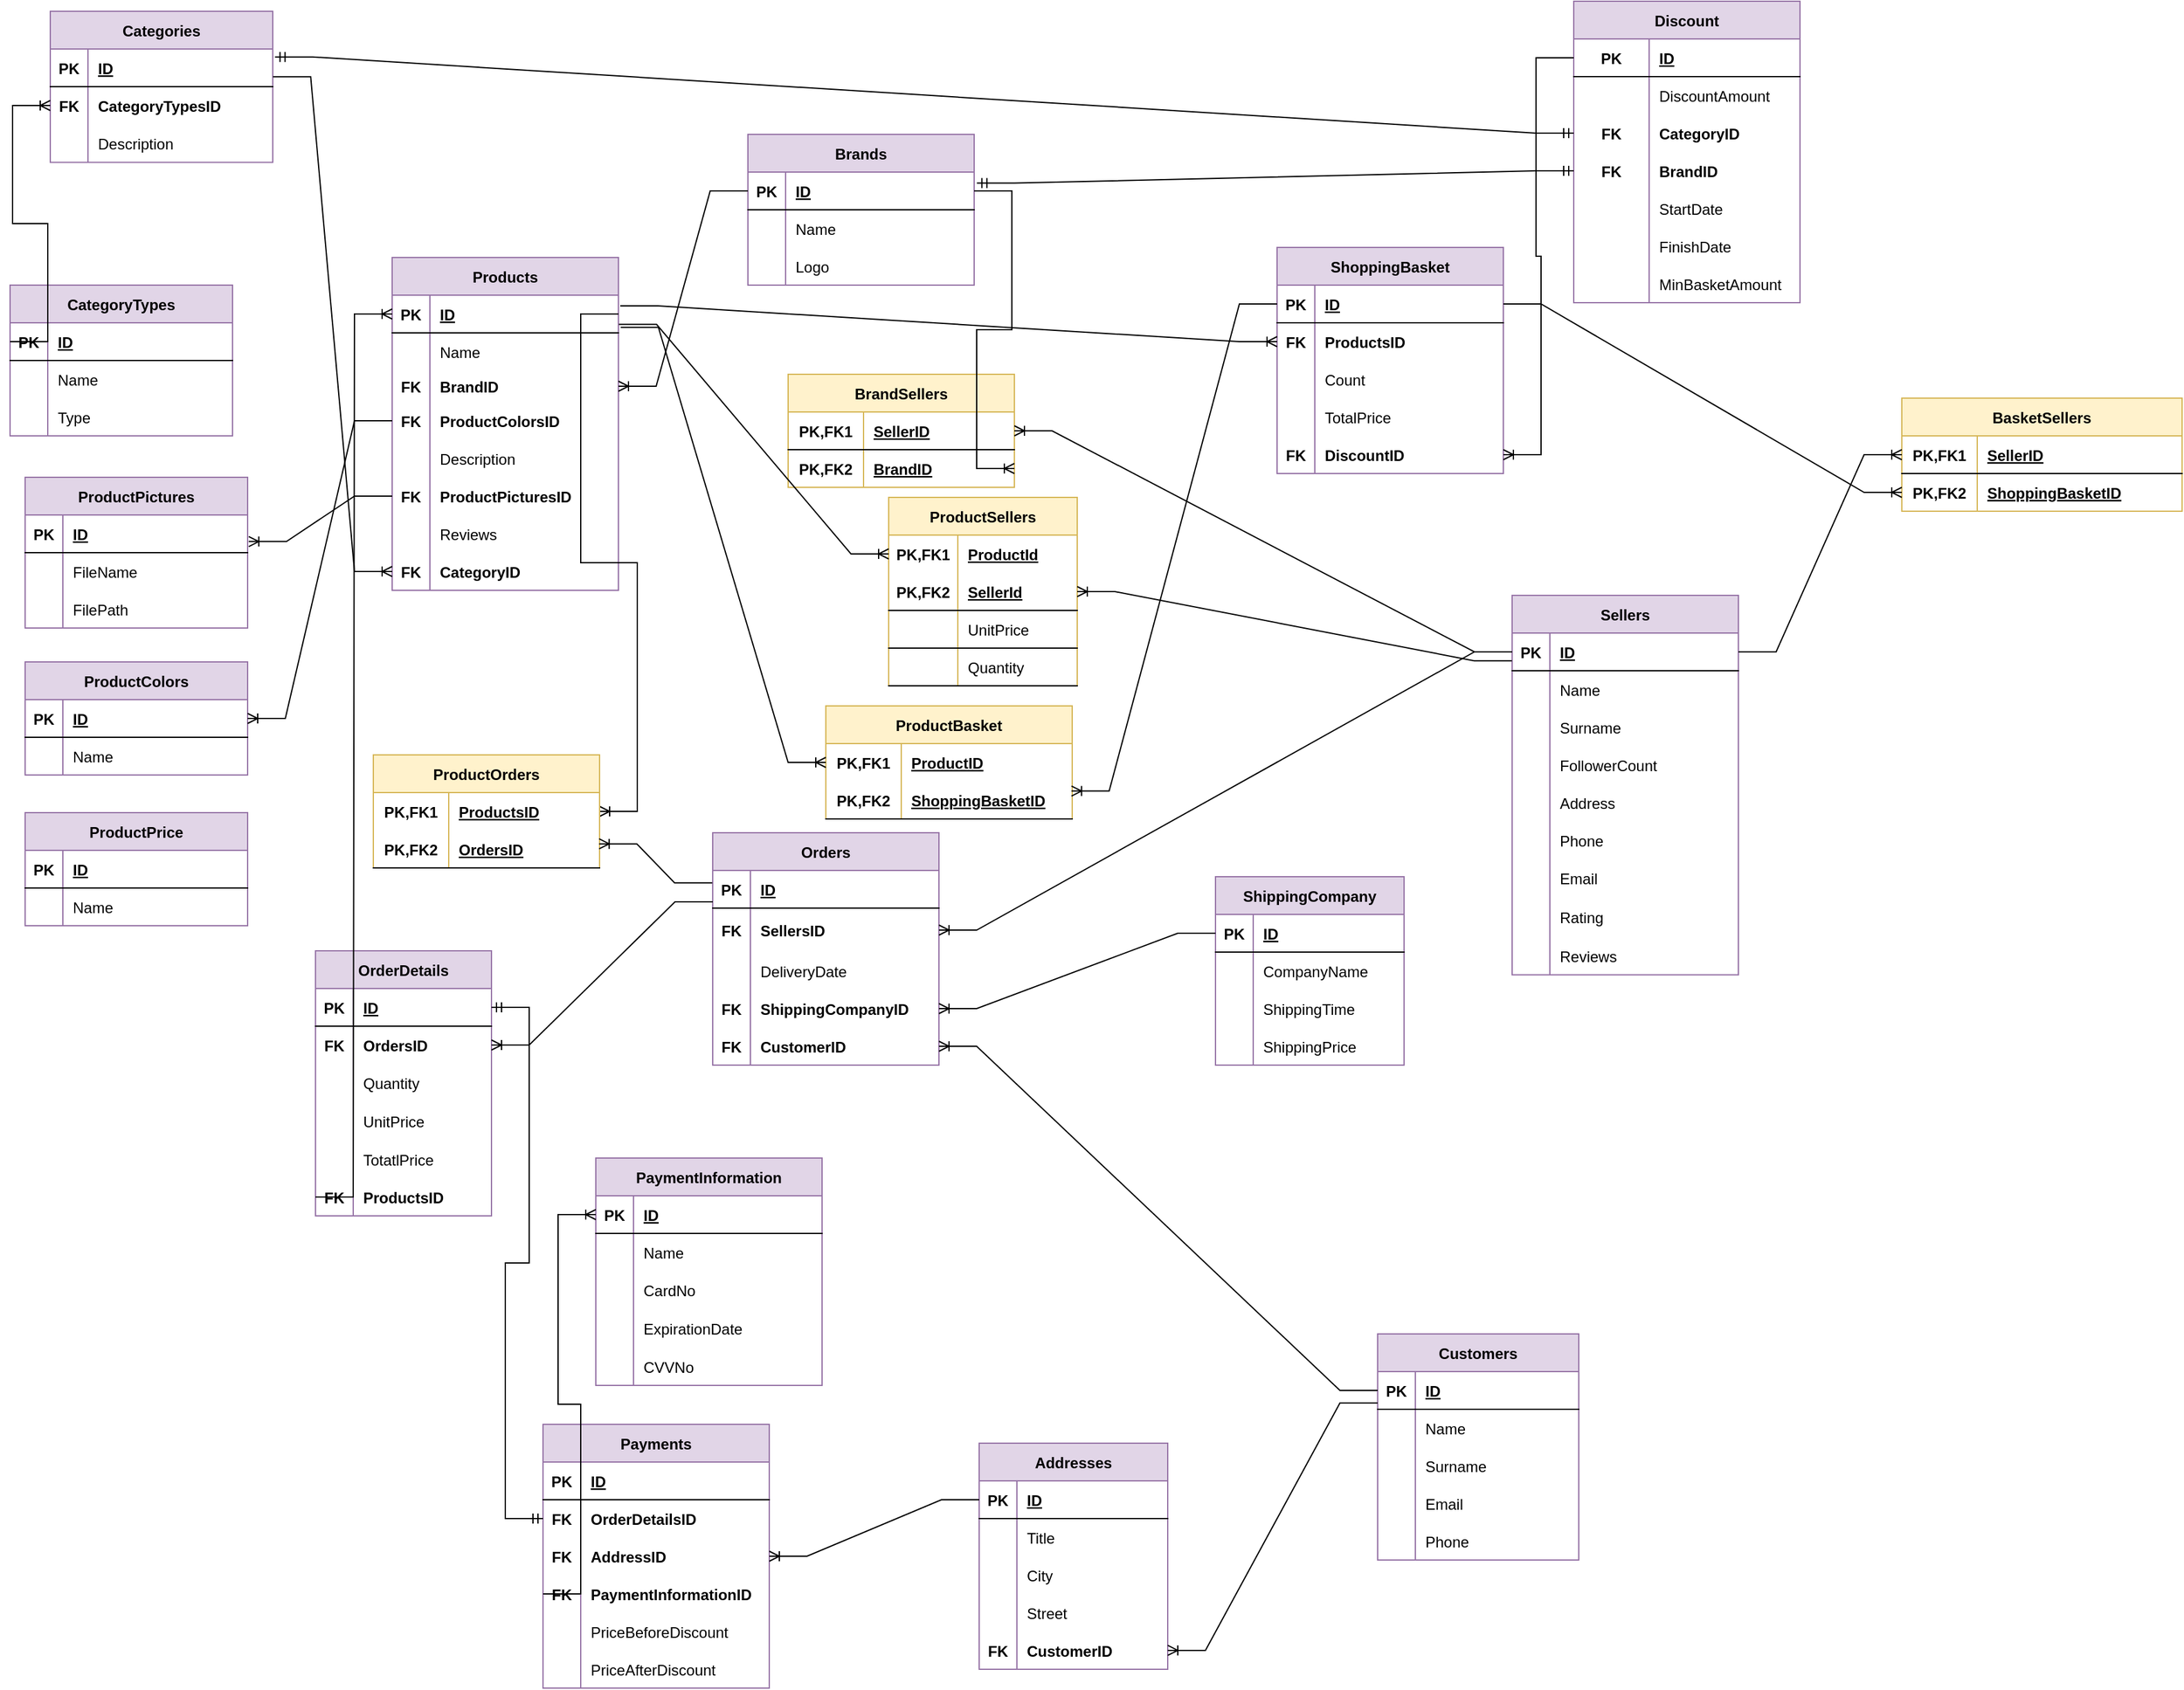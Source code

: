 <mxfile version="20.6.0" type="github">
  <diagram id="R2lEEEUBdFMjLlhIrx00" name="Page-1">
    <mxGraphModel dx="1237" dy="663" grid="0" gridSize="10" guides="1" tooltips="1" connect="1" arrows="1" fold="1" page="1" pageScale="1" pageWidth="2336" pageHeight="1654" math="0" shadow="0" extFonts="Permanent Marker^https://fonts.googleapis.com/css?family=Permanent+Marker">
      <root>
        <mxCell id="0" />
        <mxCell id="1" parent="0" />
        <mxCell id="csQQUcHGZI6YNuuq703k-1" value="Products" style="shape=table;startSize=30;container=1;collapsible=1;childLayout=tableLayout;fixedRows=1;rowLines=0;fontStyle=1;align=center;resizeLast=1;fillColor=#e1d5e7;strokeColor=#9673a6;" parent="1" vertex="1">
          <mxGeometry x="331" y="227" width="180" height="265" as="geometry" />
        </mxCell>
        <mxCell id="csQQUcHGZI6YNuuq703k-2" value="" style="shape=tableRow;horizontal=0;startSize=0;swimlaneHead=0;swimlaneBody=0;fillColor=none;collapsible=0;dropTarget=0;points=[[0,0.5],[1,0.5]];portConstraint=eastwest;top=0;left=0;right=0;bottom=1;" parent="csQQUcHGZI6YNuuq703k-1" vertex="1">
          <mxGeometry y="30" width="180" height="30" as="geometry" />
        </mxCell>
        <mxCell id="csQQUcHGZI6YNuuq703k-3" value="PK" style="shape=partialRectangle;connectable=0;fillColor=none;top=0;left=0;bottom=0;right=0;fontStyle=1;overflow=hidden;" parent="csQQUcHGZI6YNuuq703k-2" vertex="1">
          <mxGeometry width="30" height="30" as="geometry">
            <mxRectangle width="30" height="30" as="alternateBounds" />
          </mxGeometry>
        </mxCell>
        <mxCell id="csQQUcHGZI6YNuuq703k-4" value="ID" style="shape=partialRectangle;connectable=0;fillColor=none;top=0;left=0;bottom=0;right=0;align=left;spacingLeft=6;fontStyle=5;overflow=hidden;" parent="csQQUcHGZI6YNuuq703k-2" vertex="1">
          <mxGeometry x="30" width="150" height="30" as="geometry">
            <mxRectangle width="150" height="30" as="alternateBounds" />
          </mxGeometry>
        </mxCell>
        <mxCell id="csQQUcHGZI6YNuuq703k-5" value="" style="shape=tableRow;horizontal=0;startSize=0;swimlaneHead=0;swimlaneBody=0;fillColor=none;collapsible=0;dropTarget=0;points=[[0,0.5],[1,0.5]];portConstraint=eastwest;top=0;left=0;right=0;bottom=0;" parent="csQQUcHGZI6YNuuq703k-1" vertex="1">
          <mxGeometry y="60" width="180" height="30" as="geometry" />
        </mxCell>
        <mxCell id="csQQUcHGZI6YNuuq703k-6" value="" style="shape=partialRectangle;connectable=0;fillColor=none;top=0;left=0;bottom=0;right=0;editable=1;overflow=hidden;" parent="csQQUcHGZI6YNuuq703k-5" vertex="1">
          <mxGeometry width="30" height="30" as="geometry">
            <mxRectangle width="30" height="30" as="alternateBounds" />
          </mxGeometry>
        </mxCell>
        <mxCell id="csQQUcHGZI6YNuuq703k-7" value="Name" style="shape=partialRectangle;connectable=0;fillColor=none;top=0;left=0;bottom=0;right=0;align=left;spacingLeft=6;overflow=hidden;" parent="csQQUcHGZI6YNuuq703k-5" vertex="1">
          <mxGeometry x="30" width="150" height="30" as="geometry">
            <mxRectangle width="150" height="30" as="alternateBounds" />
          </mxGeometry>
        </mxCell>
        <mxCell id="csQQUcHGZI6YNuuq703k-8" value="" style="shape=tableRow;horizontal=0;startSize=0;swimlaneHead=0;swimlaneBody=0;fillColor=none;collapsible=0;dropTarget=0;points=[[0,0.5],[1,0.5]];portConstraint=eastwest;top=0;left=0;right=0;bottom=0;" parent="csQQUcHGZI6YNuuq703k-1" vertex="1">
          <mxGeometry y="90" width="180" height="25" as="geometry" />
        </mxCell>
        <mxCell id="csQQUcHGZI6YNuuq703k-9" value="FK" style="shape=partialRectangle;connectable=0;fillColor=none;top=0;left=0;bottom=0;right=0;editable=1;overflow=hidden;fontStyle=1" parent="csQQUcHGZI6YNuuq703k-8" vertex="1">
          <mxGeometry width="30" height="25" as="geometry">
            <mxRectangle width="30" height="25" as="alternateBounds" />
          </mxGeometry>
        </mxCell>
        <mxCell id="csQQUcHGZI6YNuuq703k-10" value="BrandID" style="shape=partialRectangle;connectable=0;fillColor=none;top=0;left=0;bottom=0;right=0;align=left;spacingLeft=6;overflow=hidden;fontStyle=1" parent="csQQUcHGZI6YNuuq703k-8" vertex="1">
          <mxGeometry x="30" width="150" height="25" as="geometry">
            <mxRectangle width="150" height="25" as="alternateBounds" />
          </mxGeometry>
        </mxCell>
        <mxCell id="csQQUcHGZI6YNuuq703k-11" value="" style="shape=tableRow;horizontal=0;startSize=0;swimlaneHead=0;swimlaneBody=0;fillColor=none;collapsible=0;dropTarget=0;points=[[0,0.5],[1,0.5]];portConstraint=eastwest;top=0;left=0;right=0;bottom=0;" parent="csQQUcHGZI6YNuuq703k-1" vertex="1">
          <mxGeometry y="115" width="180" height="30" as="geometry" />
        </mxCell>
        <mxCell id="csQQUcHGZI6YNuuq703k-12" value="FK" style="shape=partialRectangle;connectable=0;fillColor=none;top=0;left=0;bottom=0;right=0;editable=1;overflow=hidden;fontStyle=1" parent="csQQUcHGZI6YNuuq703k-11" vertex="1">
          <mxGeometry width="30" height="30" as="geometry">
            <mxRectangle width="30" height="30" as="alternateBounds" />
          </mxGeometry>
        </mxCell>
        <mxCell id="csQQUcHGZI6YNuuq703k-13" value="ProductColorsID" style="shape=partialRectangle;connectable=0;fillColor=none;top=0;left=0;bottom=0;right=0;align=left;spacingLeft=6;overflow=hidden;fontStyle=1" parent="csQQUcHGZI6YNuuq703k-11" vertex="1">
          <mxGeometry x="30" width="150" height="30" as="geometry">
            <mxRectangle width="150" height="30" as="alternateBounds" />
          </mxGeometry>
        </mxCell>
        <mxCell id="csQQUcHGZI6YNuuq703k-14" value="" style="shape=tableRow;horizontal=0;startSize=0;swimlaneHead=0;swimlaneBody=0;fillColor=none;collapsible=0;dropTarget=0;points=[[0,0.5],[1,0.5]];portConstraint=eastwest;top=0;left=0;right=0;bottom=0;" parent="csQQUcHGZI6YNuuq703k-1" vertex="1">
          <mxGeometry y="145" width="180" height="30" as="geometry" />
        </mxCell>
        <mxCell id="csQQUcHGZI6YNuuq703k-15" value="" style="shape=partialRectangle;connectable=0;fillColor=none;top=0;left=0;bottom=0;right=0;editable=1;overflow=hidden;fontStyle=1" parent="csQQUcHGZI6YNuuq703k-14" vertex="1">
          <mxGeometry width="30" height="30" as="geometry">
            <mxRectangle width="30" height="30" as="alternateBounds" />
          </mxGeometry>
        </mxCell>
        <mxCell id="csQQUcHGZI6YNuuq703k-16" value="Description" style="shape=partialRectangle;connectable=0;fillColor=none;top=0;left=0;bottom=0;right=0;align=left;spacingLeft=6;overflow=hidden;fontStyle=0" parent="csQQUcHGZI6YNuuq703k-14" vertex="1">
          <mxGeometry x="30" width="150" height="30" as="geometry">
            <mxRectangle width="150" height="30" as="alternateBounds" />
          </mxGeometry>
        </mxCell>
        <mxCell id="csQQUcHGZI6YNuuq703k-17" value="" style="shape=tableRow;horizontal=0;startSize=0;swimlaneHead=0;swimlaneBody=0;fillColor=none;collapsible=0;dropTarget=0;points=[[0,0.5],[1,0.5]];portConstraint=eastwest;top=0;left=0;right=0;bottom=0;" parent="csQQUcHGZI6YNuuq703k-1" vertex="1">
          <mxGeometry y="175" width="180" height="30" as="geometry" />
        </mxCell>
        <mxCell id="csQQUcHGZI6YNuuq703k-18" value="FK" style="shape=partialRectangle;connectable=0;fillColor=none;top=0;left=0;bottom=0;right=0;editable=1;overflow=hidden;fontStyle=1" parent="csQQUcHGZI6YNuuq703k-17" vertex="1">
          <mxGeometry width="30" height="30" as="geometry">
            <mxRectangle width="30" height="30" as="alternateBounds" />
          </mxGeometry>
        </mxCell>
        <mxCell id="csQQUcHGZI6YNuuq703k-19" value="ProductPicturesID" style="shape=partialRectangle;connectable=0;fillColor=none;top=0;left=0;bottom=0;right=0;align=left;spacingLeft=6;overflow=hidden;fontStyle=1" parent="csQQUcHGZI6YNuuq703k-17" vertex="1">
          <mxGeometry x="30" width="150" height="30" as="geometry">
            <mxRectangle width="150" height="30" as="alternateBounds" />
          </mxGeometry>
        </mxCell>
        <mxCell id="csQQUcHGZI6YNuuq703k-20" value="" style="shape=tableRow;horizontal=0;startSize=0;swimlaneHead=0;swimlaneBody=0;fillColor=none;collapsible=0;dropTarget=0;points=[[0,0.5],[1,0.5]];portConstraint=eastwest;top=0;left=0;right=0;bottom=0;" parent="csQQUcHGZI6YNuuq703k-1" vertex="1">
          <mxGeometry y="205" width="180" height="30" as="geometry" />
        </mxCell>
        <mxCell id="csQQUcHGZI6YNuuq703k-21" value="" style="shape=partialRectangle;connectable=0;fillColor=none;top=0;left=0;bottom=0;right=0;editable=1;overflow=hidden;fontStyle=1" parent="csQQUcHGZI6YNuuq703k-20" vertex="1">
          <mxGeometry width="30" height="30" as="geometry">
            <mxRectangle width="30" height="30" as="alternateBounds" />
          </mxGeometry>
        </mxCell>
        <mxCell id="csQQUcHGZI6YNuuq703k-22" value="Reviews" style="shape=partialRectangle;connectable=0;fillColor=none;top=0;left=0;bottom=0;right=0;align=left;spacingLeft=6;overflow=hidden;fontStyle=0" parent="csQQUcHGZI6YNuuq703k-20" vertex="1">
          <mxGeometry x="30" width="150" height="30" as="geometry">
            <mxRectangle width="150" height="30" as="alternateBounds" />
          </mxGeometry>
        </mxCell>
        <mxCell id="csQQUcHGZI6YNuuq703k-23" value="" style="shape=tableRow;horizontal=0;startSize=0;swimlaneHead=0;swimlaneBody=0;fillColor=none;collapsible=0;dropTarget=0;points=[[0,0.5],[1,0.5]];portConstraint=eastwest;top=0;left=0;right=0;bottom=0;" parent="csQQUcHGZI6YNuuq703k-1" vertex="1">
          <mxGeometry y="235" width="180" height="30" as="geometry" />
        </mxCell>
        <mxCell id="csQQUcHGZI6YNuuq703k-24" value="FK" style="shape=partialRectangle;connectable=0;fillColor=none;top=0;left=0;bottom=0;right=0;editable=1;overflow=hidden;fontStyle=1" parent="csQQUcHGZI6YNuuq703k-23" vertex="1">
          <mxGeometry width="30" height="30" as="geometry">
            <mxRectangle width="30" height="30" as="alternateBounds" />
          </mxGeometry>
        </mxCell>
        <mxCell id="csQQUcHGZI6YNuuq703k-25" value="CategoryID" style="shape=partialRectangle;connectable=0;fillColor=none;top=0;left=0;bottom=0;right=0;align=left;spacingLeft=6;overflow=hidden;fontStyle=1" parent="csQQUcHGZI6YNuuq703k-23" vertex="1">
          <mxGeometry x="30" width="150" height="30" as="geometry">
            <mxRectangle width="150" height="30" as="alternateBounds" />
          </mxGeometry>
        </mxCell>
        <mxCell id="csQQUcHGZI6YNuuq703k-35" value="Categories" style="shape=table;startSize=30;container=1;collapsible=1;childLayout=tableLayout;fixedRows=1;rowLines=0;fontStyle=1;align=center;resizeLast=1;fillColor=#e1d5e7;strokeColor=#9673a6;" parent="1" vertex="1">
          <mxGeometry x="59" y="31" width="177" height="120.25" as="geometry" />
        </mxCell>
        <mxCell id="csQQUcHGZI6YNuuq703k-36" value="" style="shape=tableRow;horizontal=0;startSize=0;swimlaneHead=0;swimlaneBody=0;fillColor=none;collapsible=0;dropTarget=0;points=[[0,0.5],[1,0.5]];portConstraint=eastwest;top=0;left=0;right=0;bottom=1;" parent="csQQUcHGZI6YNuuq703k-35" vertex="1">
          <mxGeometry y="30" width="177" height="30" as="geometry" />
        </mxCell>
        <mxCell id="csQQUcHGZI6YNuuq703k-37" value="PK" style="shape=partialRectangle;connectable=0;fillColor=none;top=0;left=0;bottom=0;right=0;fontStyle=1;overflow=hidden;" parent="csQQUcHGZI6YNuuq703k-36" vertex="1">
          <mxGeometry width="30" height="30" as="geometry">
            <mxRectangle width="30" height="30" as="alternateBounds" />
          </mxGeometry>
        </mxCell>
        <mxCell id="csQQUcHGZI6YNuuq703k-38" value="ID" style="shape=partialRectangle;connectable=0;fillColor=none;top=0;left=0;bottom=0;right=0;align=left;spacingLeft=6;fontStyle=5;overflow=hidden;" parent="csQQUcHGZI6YNuuq703k-36" vertex="1">
          <mxGeometry x="30" width="147" height="30" as="geometry">
            <mxRectangle width="147" height="30" as="alternateBounds" />
          </mxGeometry>
        </mxCell>
        <mxCell id="csQQUcHGZI6YNuuq703k-39" value="" style="shape=tableRow;horizontal=0;startSize=0;swimlaneHead=0;swimlaneBody=0;fillColor=none;collapsible=0;dropTarget=0;points=[[0,0.5],[1,0.5]];portConstraint=eastwest;top=0;left=0;right=0;bottom=0;" parent="csQQUcHGZI6YNuuq703k-35" vertex="1">
          <mxGeometry y="60" width="177" height="30" as="geometry" />
        </mxCell>
        <mxCell id="csQQUcHGZI6YNuuq703k-40" value="FK" style="shape=partialRectangle;connectable=0;fillColor=none;top=0;left=0;bottom=0;right=0;editable=1;overflow=hidden;fontStyle=1" parent="csQQUcHGZI6YNuuq703k-39" vertex="1">
          <mxGeometry width="30" height="30" as="geometry">
            <mxRectangle width="30" height="30" as="alternateBounds" />
          </mxGeometry>
        </mxCell>
        <mxCell id="csQQUcHGZI6YNuuq703k-41" value="CategoryTypesID" style="shape=partialRectangle;connectable=0;fillColor=none;top=0;left=0;bottom=0;right=0;align=left;spacingLeft=6;overflow=hidden;fontStyle=1" parent="csQQUcHGZI6YNuuq703k-39" vertex="1">
          <mxGeometry x="30" width="147" height="30" as="geometry">
            <mxRectangle width="147" height="30" as="alternateBounds" />
          </mxGeometry>
        </mxCell>
        <mxCell id="csQQUcHGZI6YNuuq703k-45" value="" style="shape=tableRow;horizontal=0;startSize=0;swimlaneHead=0;swimlaneBody=0;fillColor=none;collapsible=0;dropTarget=0;points=[[0,0.5],[1,0.5]];portConstraint=eastwest;top=0;left=0;right=0;bottom=0;" parent="csQQUcHGZI6YNuuq703k-35" vertex="1">
          <mxGeometry y="90" width="177" height="30" as="geometry" />
        </mxCell>
        <mxCell id="csQQUcHGZI6YNuuq703k-46" value="" style="shape=partialRectangle;connectable=0;fillColor=none;top=0;left=0;bottom=0;right=0;editable=1;overflow=hidden;" parent="csQQUcHGZI6YNuuq703k-45" vertex="1">
          <mxGeometry width="30" height="30" as="geometry">
            <mxRectangle width="30" height="30" as="alternateBounds" />
          </mxGeometry>
        </mxCell>
        <mxCell id="csQQUcHGZI6YNuuq703k-47" value="Description" style="shape=partialRectangle;connectable=0;fillColor=none;top=0;left=0;bottom=0;right=0;align=left;spacingLeft=6;overflow=hidden;" parent="csQQUcHGZI6YNuuq703k-45" vertex="1">
          <mxGeometry x="30" width="147" height="30" as="geometry">
            <mxRectangle width="147" height="30" as="alternateBounds" />
          </mxGeometry>
        </mxCell>
        <mxCell id="csQQUcHGZI6YNuuq703k-73" value="Customers" style="shape=table;startSize=30;container=1;collapsible=1;childLayout=tableLayout;fixedRows=1;rowLines=0;fontStyle=1;align=center;resizeLast=1;fillColor=#e1d5e7;strokeColor=#9673a6;" parent="1" vertex="1">
          <mxGeometry x="1115" y="1084" width="160" height="180" as="geometry" />
        </mxCell>
        <mxCell id="csQQUcHGZI6YNuuq703k-74" value="" style="shape=tableRow;horizontal=0;startSize=0;swimlaneHead=0;swimlaneBody=0;fillColor=none;collapsible=0;dropTarget=0;points=[[0,0.5],[1,0.5]];portConstraint=eastwest;top=0;left=0;right=0;bottom=1;" parent="csQQUcHGZI6YNuuq703k-73" vertex="1">
          <mxGeometry y="30" width="160" height="30" as="geometry" />
        </mxCell>
        <mxCell id="csQQUcHGZI6YNuuq703k-75" value="PK" style="shape=partialRectangle;connectable=0;fillColor=none;top=0;left=0;bottom=0;right=0;fontStyle=1;overflow=hidden;" parent="csQQUcHGZI6YNuuq703k-74" vertex="1">
          <mxGeometry width="30" height="30" as="geometry">
            <mxRectangle width="30" height="30" as="alternateBounds" />
          </mxGeometry>
        </mxCell>
        <mxCell id="csQQUcHGZI6YNuuq703k-76" value="ID" style="shape=partialRectangle;connectable=0;fillColor=none;top=0;left=0;bottom=0;right=0;align=left;spacingLeft=6;fontStyle=5;overflow=hidden;" parent="csQQUcHGZI6YNuuq703k-74" vertex="1">
          <mxGeometry x="30" width="130" height="30" as="geometry">
            <mxRectangle width="130" height="30" as="alternateBounds" />
          </mxGeometry>
        </mxCell>
        <mxCell id="csQQUcHGZI6YNuuq703k-77" value="" style="shape=tableRow;horizontal=0;startSize=0;swimlaneHead=0;swimlaneBody=0;fillColor=none;collapsible=0;dropTarget=0;points=[[0,0.5],[1,0.5]];portConstraint=eastwest;top=0;left=0;right=0;bottom=0;" parent="csQQUcHGZI6YNuuq703k-73" vertex="1">
          <mxGeometry y="60" width="160" height="30" as="geometry" />
        </mxCell>
        <mxCell id="csQQUcHGZI6YNuuq703k-78" value="" style="shape=partialRectangle;connectable=0;fillColor=none;top=0;left=0;bottom=0;right=0;editable=1;overflow=hidden;" parent="csQQUcHGZI6YNuuq703k-77" vertex="1">
          <mxGeometry width="30" height="30" as="geometry">
            <mxRectangle width="30" height="30" as="alternateBounds" />
          </mxGeometry>
        </mxCell>
        <mxCell id="csQQUcHGZI6YNuuq703k-79" value="Name" style="shape=partialRectangle;connectable=0;fillColor=none;top=0;left=0;bottom=0;right=0;align=left;spacingLeft=6;overflow=hidden;" parent="csQQUcHGZI6YNuuq703k-77" vertex="1">
          <mxGeometry x="30" width="130" height="30" as="geometry">
            <mxRectangle width="130" height="30" as="alternateBounds" />
          </mxGeometry>
        </mxCell>
        <mxCell id="csQQUcHGZI6YNuuq703k-80" value="" style="shape=tableRow;horizontal=0;startSize=0;swimlaneHead=0;swimlaneBody=0;fillColor=none;collapsible=0;dropTarget=0;points=[[0,0.5],[1,0.5]];portConstraint=eastwest;top=0;left=0;right=0;bottom=0;" parent="csQQUcHGZI6YNuuq703k-73" vertex="1">
          <mxGeometry y="90" width="160" height="30" as="geometry" />
        </mxCell>
        <mxCell id="csQQUcHGZI6YNuuq703k-81" value="" style="shape=partialRectangle;connectable=0;fillColor=none;top=0;left=0;bottom=0;right=0;editable=1;overflow=hidden;" parent="csQQUcHGZI6YNuuq703k-80" vertex="1">
          <mxGeometry width="30" height="30" as="geometry">
            <mxRectangle width="30" height="30" as="alternateBounds" />
          </mxGeometry>
        </mxCell>
        <mxCell id="csQQUcHGZI6YNuuq703k-82" value="Surname" style="shape=partialRectangle;connectable=0;fillColor=none;top=0;left=0;bottom=0;right=0;align=left;spacingLeft=6;overflow=hidden;" parent="csQQUcHGZI6YNuuq703k-80" vertex="1">
          <mxGeometry x="30" width="130" height="30" as="geometry">
            <mxRectangle width="130" height="30" as="alternateBounds" />
          </mxGeometry>
        </mxCell>
        <mxCell id="csQQUcHGZI6YNuuq703k-83" value="" style="shape=tableRow;horizontal=0;startSize=0;swimlaneHead=0;swimlaneBody=0;fillColor=none;collapsible=0;dropTarget=0;points=[[0,0.5],[1,0.5]];portConstraint=eastwest;top=0;left=0;right=0;bottom=0;" parent="csQQUcHGZI6YNuuq703k-73" vertex="1">
          <mxGeometry y="120" width="160" height="30" as="geometry" />
        </mxCell>
        <mxCell id="csQQUcHGZI6YNuuq703k-84" value="" style="shape=partialRectangle;connectable=0;fillColor=none;top=0;left=0;bottom=0;right=0;editable=1;overflow=hidden;" parent="csQQUcHGZI6YNuuq703k-83" vertex="1">
          <mxGeometry width="30" height="30" as="geometry">
            <mxRectangle width="30" height="30" as="alternateBounds" />
          </mxGeometry>
        </mxCell>
        <mxCell id="csQQUcHGZI6YNuuq703k-85" value="Email" style="shape=partialRectangle;connectable=0;fillColor=none;top=0;left=0;bottom=0;right=0;align=left;spacingLeft=6;overflow=hidden;" parent="csQQUcHGZI6YNuuq703k-83" vertex="1">
          <mxGeometry x="30" width="130" height="30" as="geometry">
            <mxRectangle width="130" height="30" as="alternateBounds" />
          </mxGeometry>
        </mxCell>
        <mxCell id="csQQUcHGZI6YNuuq703k-86" value="" style="shape=tableRow;horizontal=0;startSize=0;swimlaneHead=0;swimlaneBody=0;fillColor=none;collapsible=0;dropTarget=0;points=[[0,0.5],[1,0.5]];portConstraint=eastwest;top=0;left=0;right=0;bottom=0;" parent="csQQUcHGZI6YNuuq703k-73" vertex="1">
          <mxGeometry y="150" width="160" height="30" as="geometry" />
        </mxCell>
        <mxCell id="csQQUcHGZI6YNuuq703k-87" value="" style="shape=partialRectangle;connectable=0;fillColor=none;top=0;left=0;bottom=0;right=0;editable=1;overflow=hidden;" parent="csQQUcHGZI6YNuuq703k-86" vertex="1">
          <mxGeometry width="30" height="30" as="geometry">
            <mxRectangle width="30" height="30" as="alternateBounds" />
          </mxGeometry>
        </mxCell>
        <mxCell id="csQQUcHGZI6YNuuq703k-88" value="Phone" style="shape=partialRectangle;connectable=0;fillColor=none;top=0;left=0;bottom=0;right=0;align=left;spacingLeft=6;overflow=hidden;" parent="csQQUcHGZI6YNuuq703k-86" vertex="1">
          <mxGeometry x="30" width="130" height="30" as="geometry">
            <mxRectangle width="130" height="30" as="alternateBounds" />
          </mxGeometry>
        </mxCell>
        <mxCell id="csQQUcHGZI6YNuuq703k-89" value="Addresses" style="shape=table;startSize=30;container=1;collapsible=1;childLayout=tableLayout;fixedRows=1;rowLines=0;fontStyle=1;align=center;resizeLast=1;fillColor=#e1d5e7;strokeColor=#9673a6;" parent="1" vertex="1">
          <mxGeometry x="798" y="1170.98" width="150" height="180.043" as="geometry" />
        </mxCell>
        <mxCell id="csQQUcHGZI6YNuuq703k-90" value="" style="shape=tableRow;horizontal=0;startSize=0;swimlaneHead=0;swimlaneBody=0;fillColor=none;collapsible=0;dropTarget=0;points=[[0,0.5],[1,0.5]];portConstraint=eastwest;top=0;left=0;right=0;bottom=1;" parent="csQQUcHGZI6YNuuq703k-89" vertex="1">
          <mxGeometry y="30" width="150" height="30" as="geometry" />
        </mxCell>
        <mxCell id="csQQUcHGZI6YNuuq703k-91" value="PK" style="shape=partialRectangle;connectable=0;fillColor=none;top=0;left=0;bottom=0;right=0;fontStyle=1;overflow=hidden;" parent="csQQUcHGZI6YNuuq703k-90" vertex="1">
          <mxGeometry width="30" height="30" as="geometry">
            <mxRectangle width="30" height="30" as="alternateBounds" />
          </mxGeometry>
        </mxCell>
        <mxCell id="csQQUcHGZI6YNuuq703k-92" value="ID" style="shape=partialRectangle;connectable=0;fillColor=none;top=0;left=0;bottom=0;right=0;align=left;spacingLeft=6;fontStyle=5;overflow=hidden;" parent="csQQUcHGZI6YNuuq703k-90" vertex="1">
          <mxGeometry x="30" width="120" height="30" as="geometry">
            <mxRectangle width="120" height="30" as="alternateBounds" />
          </mxGeometry>
        </mxCell>
        <mxCell id="csQQUcHGZI6YNuuq703k-93" value="" style="shape=tableRow;horizontal=0;startSize=0;swimlaneHead=0;swimlaneBody=0;fillColor=none;collapsible=0;dropTarget=0;points=[[0,0.5],[1,0.5]];portConstraint=eastwest;top=0;left=0;right=0;bottom=0;" parent="csQQUcHGZI6YNuuq703k-89" vertex="1">
          <mxGeometry y="60" width="150" height="30" as="geometry" />
        </mxCell>
        <mxCell id="csQQUcHGZI6YNuuq703k-94" value="" style="shape=partialRectangle;connectable=0;fillColor=none;top=0;left=0;bottom=0;right=0;editable=1;overflow=hidden;" parent="csQQUcHGZI6YNuuq703k-93" vertex="1">
          <mxGeometry width="30" height="30" as="geometry">
            <mxRectangle width="30" height="30" as="alternateBounds" />
          </mxGeometry>
        </mxCell>
        <mxCell id="csQQUcHGZI6YNuuq703k-95" value="Title" style="shape=partialRectangle;connectable=0;fillColor=none;top=0;left=0;bottom=0;right=0;align=left;spacingLeft=6;overflow=hidden;" parent="csQQUcHGZI6YNuuq703k-93" vertex="1">
          <mxGeometry x="30" width="120" height="30" as="geometry">
            <mxRectangle width="120" height="30" as="alternateBounds" />
          </mxGeometry>
        </mxCell>
        <mxCell id="csQQUcHGZI6YNuuq703k-96" value="" style="shape=tableRow;horizontal=0;startSize=0;swimlaneHead=0;swimlaneBody=0;fillColor=none;collapsible=0;dropTarget=0;points=[[0,0.5],[1,0.5]];portConstraint=eastwest;top=0;left=0;right=0;bottom=0;" parent="csQQUcHGZI6YNuuq703k-89" vertex="1">
          <mxGeometry y="90" width="150" height="30" as="geometry" />
        </mxCell>
        <mxCell id="csQQUcHGZI6YNuuq703k-97" value="" style="shape=partialRectangle;connectable=0;fillColor=none;top=0;left=0;bottom=0;right=0;editable=1;overflow=hidden;fontStyle=1" parent="csQQUcHGZI6YNuuq703k-96" vertex="1">
          <mxGeometry width="30" height="30" as="geometry">
            <mxRectangle width="30" height="30" as="alternateBounds" />
          </mxGeometry>
        </mxCell>
        <mxCell id="csQQUcHGZI6YNuuq703k-98" value="City" style="shape=partialRectangle;connectable=0;fillColor=none;top=0;left=0;bottom=0;right=0;align=left;spacingLeft=6;overflow=hidden;fontStyle=0" parent="csQQUcHGZI6YNuuq703k-96" vertex="1">
          <mxGeometry x="30" width="120" height="30" as="geometry">
            <mxRectangle width="120" height="30" as="alternateBounds" />
          </mxGeometry>
        </mxCell>
        <mxCell id="csQQUcHGZI6YNuuq703k-102" value="" style="shape=tableRow;horizontal=0;startSize=0;swimlaneHead=0;swimlaneBody=0;fillColor=none;collapsible=0;dropTarget=0;points=[[0,0.5],[1,0.5]];portConstraint=eastwest;top=0;left=0;right=0;bottom=0;" parent="csQQUcHGZI6YNuuq703k-89" vertex="1">
          <mxGeometry y="120" width="150" height="30" as="geometry" />
        </mxCell>
        <mxCell id="csQQUcHGZI6YNuuq703k-103" value="" style="shape=partialRectangle;connectable=0;fillColor=none;top=0;left=0;bottom=0;right=0;editable=1;overflow=hidden;fontStyle=1" parent="csQQUcHGZI6YNuuq703k-102" vertex="1">
          <mxGeometry width="30" height="30" as="geometry">
            <mxRectangle width="30" height="30" as="alternateBounds" />
          </mxGeometry>
        </mxCell>
        <mxCell id="csQQUcHGZI6YNuuq703k-104" value="Street" style="shape=partialRectangle;connectable=0;fillColor=none;top=0;left=0;bottom=0;right=0;align=left;spacingLeft=6;overflow=hidden;fontStyle=0" parent="csQQUcHGZI6YNuuq703k-102" vertex="1">
          <mxGeometry x="30" width="120" height="30" as="geometry">
            <mxRectangle width="120" height="30" as="alternateBounds" />
          </mxGeometry>
        </mxCell>
        <mxCell id="csQQUcHGZI6YNuuq703k-105" value="" style="shape=tableRow;horizontal=0;startSize=0;swimlaneHead=0;swimlaneBody=0;fillColor=none;collapsible=0;dropTarget=0;points=[[0,0.5],[1,0.5]];portConstraint=eastwest;top=0;left=0;right=0;bottom=0;" parent="csQQUcHGZI6YNuuq703k-89" vertex="1">
          <mxGeometry y="150" width="150" height="30" as="geometry" />
        </mxCell>
        <mxCell id="csQQUcHGZI6YNuuq703k-106" value="FK" style="shape=partialRectangle;connectable=0;fillColor=none;top=0;left=0;bottom=0;right=0;editable=1;overflow=hidden;fontStyle=1" parent="csQQUcHGZI6YNuuq703k-105" vertex="1">
          <mxGeometry width="30" height="30" as="geometry">
            <mxRectangle width="30" height="30" as="alternateBounds" />
          </mxGeometry>
        </mxCell>
        <mxCell id="csQQUcHGZI6YNuuq703k-107" value="CustomerID" style="shape=partialRectangle;connectable=0;fillColor=none;top=0;left=0;bottom=0;right=0;align=left;spacingLeft=6;overflow=hidden;fontStyle=1" parent="csQQUcHGZI6YNuuq703k-105" vertex="1">
          <mxGeometry x="30" width="120" height="30" as="geometry">
            <mxRectangle width="120" height="30" as="alternateBounds" />
          </mxGeometry>
        </mxCell>
        <mxCell id="csQQUcHGZI6YNuuq703k-117" style="edgeStyle=orthogonalEdgeStyle;rounded=0;orthogonalLoop=1;jettySize=auto;html=1;exitX=1;exitY=0.5;exitDx=0;exitDy=0;" parent="csQQUcHGZI6YNuuq703k-89" edge="1">
          <mxGeometry relative="1" as="geometry">
            <mxPoint x="150" y="135" as="sourcePoint" />
            <mxPoint x="150" y="135" as="targetPoint" />
          </mxGeometry>
        </mxCell>
        <mxCell id="csQQUcHGZI6YNuuq703k-121" value="Orders" style="shape=table;startSize=30;container=1;collapsible=1;childLayout=tableLayout;fixedRows=1;rowLines=0;fontStyle=1;align=center;resizeLast=1;fillColor=#e1d5e7;strokeColor=#9673a6;" parent="1" vertex="1">
          <mxGeometry x="586" y="685" width="180" height="185" as="geometry" />
        </mxCell>
        <mxCell id="csQQUcHGZI6YNuuq703k-122" value="" style="shape=tableRow;horizontal=0;startSize=0;swimlaneHead=0;swimlaneBody=0;fillColor=none;collapsible=0;dropTarget=0;points=[[0,0.5],[1,0.5]];portConstraint=eastwest;top=0;left=0;right=0;bottom=1;" parent="csQQUcHGZI6YNuuq703k-121" vertex="1">
          <mxGeometry y="30" width="180" height="30" as="geometry" />
        </mxCell>
        <mxCell id="csQQUcHGZI6YNuuq703k-123" value="PK" style="shape=partialRectangle;connectable=0;fillColor=none;top=0;left=0;bottom=0;right=0;fontStyle=1;overflow=hidden;" parent="csQQUcHGZI6YNuuq703k-122" vertex="1">
          <mxGeometry width="30" height="30" as="geometry">
            <mxRectangle width="30" height="30" as="alternateBounds" />
          </mxGeometry>
        </mxCell>
        <mxCell id="csQQUcHGZI6YNuuq703k-124" value="ID" style="shape=partialRectangle;connectable=0;fillColor=none;top=0;left=0;bottom=0;right=0;align=left;spacingLeft=6;fontStyle=5;overflow=hidden;" parent="csQQUcHGZI6YNuuq703k-122" vertex="1">
          <mxGeometry x="30" width="150" height="30" as="geometry">
            <mxRectangle width="150" height="30" as="alternateBounds" />
          </mxGeometry>
        </mxCell>
        <mxCell id="csQQUcHGZI6YNuuq703k-128" value="" style="shape=tableRow;horizontal=0;startSize=0;swimlaneHead=0;swimlaneBody=0;fillColor=none;collapsible=0;dropTarget=0;points=[[0,0.5],[1,0.5]];portConstraint=eastwest;top=0;left=0;right=0;bottom=0;" parent="csQQUcHGZI6YNuuq703k-121" vertex="1">
          <mxGeometry y="60" width="180" height="35" as="geometry" />
        </mxCell>
        <mxCell id="csQQUcHGZI6YNuuq703k-129" value="FK" style="shape=partialRectangle;connectable=0;fillColor=none;top=0;left=0;bottom=0;right=0;editable=1;overflow=hidden;fontStyle=1" parent="csQQUcHGZI6YNuuq703k-128" vertex="1">
          <mxGeometry width="30" height="35" as="geometry">
            <mxRectangle width="30" height="35" as="alternateBounds" />
          </mxGeometry>
        </mxCell>
        <mxCell id="csQQUcHGZI6YNuuq703k-130" value="SellersID" style="shape=partialRectangle;connectable=0;fillColor=none;top=0;left=0;bottom=0;right=0;align=left;spacingLeft=6;overflow=hidden;fontStyle=1" parent="csQQUcHGZI6YNuuq703k-128" vertex="1">
          <mxGeometry x="30" width="150" height="35" as="geometry">
            <mxRectangle width="150" height="35" as="alternateBounds" />
          </mxGeometry>
        </mxCell>
        <mxCell id="csQQUcHGZI6YNuuq703k-131" value="" style="shape=tableRow;horizontal=0;startSize=0;swimlaneHead=0;swimlaneBody=0;fillColor=none;collapsible=0;dropTarget=0;points=[[0,0.5],[1,0.5]];portConstraint=eastwest;top=0;left=0;right=0;bottom=0;" parent="csQQUcHGZI6YNuuq703k-121" vertex="1">
          <mxGeometry y="95" width="180" height="30" as="geometry" />
        </mxCell>
        <mxCell id="csQQUcHGZI6YNuuq703k-132" value="" style="shape=partialRectangle;connectable=0;fillColor=none;top=0;left=0;bottom=0;right=0;editable=1;overflow=hidden;" parent="csQQUcHGZI6YNuuq703k-131" vertex="1">
          <mxGeometry width="30" height="30" as="geometry">
            <mxRectangle width="30" height="30" as="alternateBounds" />
          </mxGeometry>
        </mxCell>
        <mxCell id="csQQUcHGZI6YNuuq703k-133" value="DeliveryDate" style="shape=partialRectangle;connectable=0;fillColor=none;top=0;left=0;bottom=0;right=0;align=left;spacingLeft=6;overflow=hidden;" parent="csQQUcHGZI6YNuuq703k-131" vertex="1">
          <mxGeometry x="30" width="150" height="30" as="geometry">
            <mxRectangle width="150" height="30" as="alternateBounds" />
          </mxGeometry>
        </mxCell>
        <mxCell id="csQQUcHGZI6YNuuq703k-134" value="" style="shape=tableRow;horizontal=0;startSize=0;swimlaneHead=0;swimlaneBody=0;fillColor=none;collapsible=0;dropTarget=0;points=[[0,0.5],[1,0.5]];portConstraint=eastwest;top=0;left=0;right=0;bottom=0;" parent="csQQUcHGZI6YNuuq703k-121" vertex="1">
          <mxGeometry y="125" width="180" height="30" as="geometry" />
        </mxCell>
        <mxCell id="csQQUcHGZI6YNuuq703k-135" value="FK" style="shape=partialRectangle;connectable=0;fillColor=none;top=0;left=0;bottom=0;right=0;editable=1;overflow=hidden;fontStyle=1" parent="csQQUcHGZI6YNuuq703k-134" vertex="1">
          <mxGeometry width="30" height="30" as="geometry">
            <mxRectangle width="30" height="30" as="alternateBounds" />
          </mxGeometry>
        </mxCell>
        <mxCell id="csQQUcHGZI6YNuuq703k-136" value="ShippingCompanyID" style="shape=partialRectangle;connectable=0;fillColor=none;top=0;left=0;bottom=0;right=0;align=left;spacingLeft=6;overflow=hidden;fontStyle=1" parent="csQQUcHGZI6YNuuq703k-134" vertex="1">
          <mxGeometry x="30" width="150" height="30" as="geometry">
            <mxRectangle width="150" height="30" as="alternateBounds" />
          </mxGeometry>
        </mxCell>
        <mxCell id="csQQUcHGZI6YNuuq703k-137" value="" style="shape=tableRow;horizontal=0;startSize=0;swimlaneHead=0;swimlaneBody=0;fillColor=none;collapsible=0;dropTarget=0;points=[[0,0.5],[1,0.5]];portConstraint=eastwest;top=0;left=0;right=0;bottom=0;" parent="csQQUcHGZI6YNuuq703k-121" vertex="1">
          <mxGeometry y="155" width="180" height="30" as="geometry" />
        </mxCell>
        <mxCell id="csQQUcHGZI6YNuuq703k-138" value="FK" style="shape=partialRectangle;connectable=0;fillColor=none;top=0;left=0;bottom=0;right=0;editable=1;overflow=hidden;fontStyle=1" parent="csQQUcHGZI6YNuuq703k-137" vertex="1">
          <mxGeometry width="30" height="30" as="geometry">
            <mxRectangle width="30" height="30" as="alternateBounds" />
          </mxGeometry>
        </mxCell>
        <mxCell id="csQQUcHGZI6YNuuq703k-139" value="CustomerID" style="shape=partialRectangle;connectable=0;fillColor=none;top=0;left=0;bottom=0;right=0;align=left;spacingLeft=6;overflow=hidden;fontStyle=1" parent="csQQUcHGZI6YNuuq703k-137" vertex="1">
          <mxGeometry x="30" width="150" height="30" as="geometry">
            <mxRectangle width="150" height="30" as="alternateBounds" />
          </mxGeometry>
        </mxCell>
        <mxCell id="csQQUcHGZI6YNuuq703k-163" value="Sellers" style="shape=table;startSize=30;container=1;collapsible=1;childLayout=tableLayout;fixedRows=1;rowLines=0;fontStyle=1;align=center;resizeLast=1;fillColor=#e1d5e7;strokeColor=#9673a6;" parent="1" vertex="1">
          <mxGeometry x="1222" y="496" width="180" height="302.13" as="geometry" />
        </mxCell>
        <mxCell id="csQQUcHGZI6YNuuq703k-164" value="" style="shape=tableRow;horizontal=0;startSize=0;swimlaneHead=0;swimlaneBody=0;fillColor=none;collapsible=0;dropTarget=0;points=[[0,0.5],[1,0.5]];portConstraint=eastwest;top=0;left=0;right=0;bottom=1;" parent="csQQUcHGZI6YNuuq703k-163" vertex="1">
          <mxGeometry y="30" width="180" height="30" as="geometry" />
        </mxCell>
        <mxCell id="csQQUcHGZI6YNuuq703k-165" value="PK" style="shape=partialRectangle;connectable=0;fillColor=none;top=0;left=0;bottom=0;right=0;fontStyle=1;overflow=hidden;" parent="csQQUcHGZI6YNuuq703k-164" vertex="1">
          <mxGeometry width="30" height="30" as="geometry">
            <mxRectangle width="30" height="30" as="alternateBounds" />
          </mxGeometry>
        </mxCell>
        <mxCell id="csQQUcHGZI6YNuuq703k-166" value="ID" style="shape=partialRectangle;connectable=0;fillColor=none;top=0;left=0;bottom=0;right=0;align=left;spacingLeft=6;fontStyle=5;overflow=hidden;" parent="csQQUcHGZI6YNuuq703k-164" vertex="1">
          <mxGeometry x="30" width="150" height="30" as="geometry">
            <mxRectangle width="150" height="30" as="alternateBounds" />
          </mxGeometry>
        </mxCell>
        <mxCell id="csQQUcHGZI6YNuuq703k-167" value="" style="shape=tableRow;horizontal=0;startSize=0;swimlaneHead=0;swimlaneBody=0;fillColor=none;collapsible=0;dropTarget=0;points=[[0,0.5],[1,0.5]];portConstraint=eastwest;top=0;left=0;right=0;bottom=0;" parent="csQQUcHGZI6YNuuq703k-163" vertex="1">
          <mxGeometry y="60" width="180" height="30" as="geometry" />
        </mxCell>
        <mxCell id="csQQUcHGZI6YNuuq703k-168" value="" style="shape=partialRectangle;connectable=0;fillColor=none;top=0;left=0;bottom=0;right=0;editable=1;overflow=hidden;" parent="csQQUcHGZI6YNuuq703k-167" vertex="1">
          <mxGeometry width="30" height="30" as="geometry">
            <mxRectangle width="30" height="30" as="alternateBounds" />
          </mxGeometry>
        </mxCell>
        <mxCell id="csQQUcHGZI6YNuuq703k-169" value="Name" style="shape=partialRectangle;connectable=0;fillColor=none;top=0;left=0;bottom=0;right=0;align=left;spacingLeft=6;overflow=hidden;" parent="csQQUcHGZI6YNuuq703k-167" vertex="1">
          <mxGeometry x="30" width="150" height="30" as="geometry">
            <mxRectangle width="150" height="30" as="alternateBounds" />
          </mxGeometry>
        </mxCell>
        <mxCell id="csQQUcHGZI6YNuuq703k-170" value="" style="shape=tableRow;horizontal=0;startSize=0;swimlaneHead=0;swimlaneBody=0;fillColor=none;collapsible=0;dropTarget=0;points=[[0,0.5],[1,0.5]];portConstraint=eastwest;top=0;left=0;right=0;bottom=0;" parent="csQQUcHGZI6YNuuq703k-163" vertex="1">
          <mxGeometry y="90" width="180" height="30" as="geometry" />
        </mxCell>
        <mxCell id="csQQUcHGZI6YNuuq703k-171" value="" style="shape=partialRectangle;connectable=0;fillColor=none;top=0;left=0;bottom=0;right=0;editable=1;overflow=hidden;" parent="csQQUcHGZI6YNuuq703k-170" vertex="1">
          <mxGeometry width="30" height="30" as="geometry">
            <mxRectangle width="30" height="30" as="alternateBounds" />
          </mxGeometry>
        </mxCell>
        <mxCell id="csQQUcHGZI6YNuuq703k-172" value="Surname" style="shape=partialRectangle;connectable=0;fillColor=none;top=0;left=0;bottom=0;right=0;align=left;spacingLeft=6;overflow=hidden;" parent="csQQUcHGZI6YNuuq703k-170" vertex="1">
          <mxGeometry x="30" width="150" height="30" as="geometry">
            <mxRectangle width="150" height="30" as="alternateBounds" />
          </mxGeometry>
        </mxCell>
        <mxCell id="csQQUcHGZI6YNuuq703k-173" value="" style="shape=tableRow;horizontal=0;startSize=0;swimlaneHead=0;swimlaneBody=0;fillColor=none;collapsible=0;dropTarget=0;points=[[0,0.5],[1,0.5]];portConstraint=eastwest;top=0;left=0;right=0;bottom=0;" parent="csQQUcHGZI6YNuuq703k-163" vertex="1">
          <mxGeometry y="120" width="180" height="30" as="geometry" />
        </mxCell>
        <mxCell id="csQQUcHGZI6YNuuq703k-174" value="" style="shape=partialRectangle;connectable=0;fillColor=none;top=0;left=0;bottom=0;right=0;editable=1;overflow=hidden;" parent="csQQUcHGZI6YNuuq703k-173" vertex="1">
          <mxGeometry width="30" height="30" as="geometry">
            <mxRectangle width="30" height="30" as="alternateBounds" />
          </mxGeometry>
        </mxCell>
        <mxCell id="csQQUcHGZI6YNuuq703k-175" value="FollowerCount" style="shape=partialRectangle;connectable=0;fillColor=none;top=0;left=0;bottom=0;right=0;align=left;spacingLeft=6;overflow=hidden;" parent="csQQUcHGZI6YNuuq703k-173" vertex="1">
          <mxGeometry x="30" width="150" height="30" as="geometry">
            <mxRectangle width="150" height="30" as="alternateBounds" />
          </mxGeometry>
        </mxCell>
        <mxCell id="csQQUcHGZI6YNuuq703k-176" value="" style="shape=tableRow;horizontal=0;startSize=0;swimlaneHead=0;swimlaneBody=0;fillColor=none;collapsible=0;dropTarget=0;points=[[0,0.5],[1,0.5]];portConstraint=eastwest;top=0;left=0;right=0;bottom=0;" parent="csQQUcHGZI6YNuuq703k-163" vertex="1">
          <mxGeometry y="150" width="180" height="30" as="geometry" />
        </mxCell>
        <mxCell id="csQQUcHGZI6YNuuq703k-177" value="" style="shape=partialRectangle;connectable=0;fillColor=none;top=0;left=0;bottom=0;right=0;editable=1;overflow=hidden;" parent="csQQUcHGZI6YNuuq703k-176" vertex="1">
          <mxGeometry width="30" height="30" as="geometry">
            <mxRectangle width="30" height="30" as="alternateBounds" />
          </mxGeometry>
        </mxCell>
        <mxCell id="csQQUcHGZI6YNuuq703k-178" value="Address" style="shape=partialRectangle;connectable=0;fillColor=none;top=0;left=0;bottom=0;right=0;align=left;spacingLeft=6;overflow=hidden;" parent="csQQUcHGZI6YNuuq703k-176" vertex="1">
          <mxGeometry x="30" width="150" height="30" as="geometry">
            <mxRectangle width="150" height="30" as="alternateBounds" />
          </mxGeometry>
        </mxCell>
        <mxCell id="csQQUcHGZI6YNuuq703k-179" value="" style="shape=tableRow;horizontal=0;startSize=0;swimlaneHead=0;swimlaneBody=0;fillColor=none;collapsible=0;dropTarget=0;points=[[0,0.5],[1,0.5]];portConstraint=eastwest;top=0;left=0;right=0;bottom=0;" parent="csQQUcHGZI6YNuuq703k-163" vertex="1">
          <mxGeometry y="180" width="180" height="30" as="geometry" />
        </mxCell>
        <mxCell id="csQQUcHGZI6YNuuq703k-180" value="" style="shape=partialRectangle;connectable=0;fillColor=none;top=0;left=0;bottom=0;right=0;editable=1;overflow=hidden;" parent="csQQUcHGZI6YNuuq703k-179" vertex="1">
          <mxGeometry width="30" height="30" as="geometry">
            <mxRectangle width="30" height="30" as="alternateBounds" />
          </mxGeometry>
        </mxCell>
        <mxCell id="csQQUcHGZI6YNuuq703k-181" value="Phone" style="shape=partialRectangle;connectable=0;fillColor=none;top=0;left=0;bottom=0;right=0;align=left;spacingLeft=6;overflow=hidden;" parent="csQQUcHGZI6YNuuq703k-179" vertex="1">
          <mxGeometry x="30" width="150" height="30" as="geometry">
            <mxRectangle width="150" height="30" as="alternateBounds" />
          </mxGeometry>
        </mxCell>
        <mxCell id="csQQUcHGZI6YNuuq703k-182" value="" style="shape=tableRow;horizontal=0;startSize=0;swimlaneHead=0;swimlaneBody=0;fillColor=none;collapsible=0;dropTarget=0;points=[[0,0.5],[1,0.5]];portConstraint=eastwest;top=0;left=0;right=0;bottom=0;" parent="csQQUcHGZI6YNuuq703k-163" vertex="1">
          <mxGeometry y="210" width="180" height="30" as="geometry" />
        </mxCell>
        <mxCell id="csQQUcHGZI6YNuuq703k-183" value="" style="shape=partialRectangle;connectable=0;fillColor=none;top=0;left=0;bottom=0;right=0;editable=1;overflow=hidden;" parent="csQQUcHGZI6YNuuq703k-182" vertex="1">
          <mxGeometry width="30" height="30" as="geometry">
            <mxRectangle width="30" height="30" as="alternateBounds" />
          </mxGeometry>
        </mxCell>
        <mxCell id="csQQUcHGZI6YNuuq703k-184" value="Email" style="shape=partialRectangle;connectable=0;fillColor=none;top=0;left=0;bottom=0;right=0;align=left;spacingLeft=6;overflow=hidden;" parent="csQQUcHGZI6YNuuq703k-182" vertex="1">
          <mxGeometry x="30" width="150" height="30" as="geometry">
            <mxRectangle width="150" height="30" as="alternateBounds" />
          </mxGeometry>
        </mxCell>
        <mxCell id="csQQUcHGZI6YNuuq703k-188" value="" style="shape=tableRow;horizontal=0;startSize=0;swimlaneHead=0;swimlaneBody=0;fillColor=none;collapsible=0;dropTarget=0;points=[[0,0.5],[1,0.5]];portConstraint=eastwest;top=0;left=0;right=0;bottom=0;" parent="csQQUcHGZI6YNuuq703k-163" vertex="1">
          <mxGeometry y="240" width="180" height="32" as="geometry" />
        </mxCell>
        <mxCell id="csQQUcHGZI6YNuuq703k-189" value="" style="shape=partialRectangle;connectable=0;fillColor=none;top=0;left=0;bottom=0;right=0;editable=1;overflow=hidden;" parent="csQQUcHGZI6YNuuq703k-188" vertex="1">
          <mxGeometry width="30" height="32" as="geometry">
            <mxRectangle width="30" height="32" as="alternateBounds" />
          </mxGeometry>
        </mxCell>
        <mxCell id="csQQUcHGZI6YNuuq703k-190" value="Rating" style="shape=partialRectangle;connectable=0;fillColor=none;top=0;left=0;bottom=0;right=0;align=left;spacingLeft=6;overflow=hidden;" parent="csQQUcHGZI6YNuuq703k-188" vertex="1">
          <mxGeometry x="30" width="150" height="32" as="geometry">
            <mxRectangle width="150" height="32" as="alternateBounds" />
          </mxGeometry>
        </mxCell>
        <mxCell id="csQQUcHGZI6YNuuq703k-228" value="" style="shape=tableRow;horizontal=0;startSize=0;swimlaneHead=0;swimlaneBody=0;fillColor=none;collapsible=0;dropTarget=0;points=[[0,0.5],[1,0.5]];portConstraint=eastwest;top=0;left=0;right=0;bottom=0;" parent="csQQUcHGZI6YNuuq703k-163" vertex="1">
          <mxGeometry y="272" width="180" height="30" as="geometry" />
        </mxCell>
        <mxCell id="csQQUcHGZI6YNuuq703k-229" value="" style="shape=partialRectangle;connectable=0;fillColor=none;top=0;left=0;bottom=0;right=0;editable=1;overflow=hidden;" parent="csQQUcHGZI6YNuuq703k-228" vertex="1">
          <mxGeometry width="30" height="30" as="geometry">
            <mxRectangle width="30" height="30" as="alternateBounds" />
          </mxGeometry>
        </mxCell>
        <mxCell id="csQQUcHGZI6YNuuq703k-230" value="Reviews" style="shape=partialRectangle;connectable=0;fillColor=none;top=0;left=0;bottom=0;right=0;align=left;spacingLeft=6;overflow=hidden;" parent="csQQUcHGZI6YNuuq703k-228" vertex="1">
          <mxGeometry x="30" width="150" height="30" as="geometry">
            <mxRectangle width="150" height="30" as="alternateBounds" />
          </mxGeometry>
        </mxCell>
        <mxCell id="csQQUcHGZI6YNuuq703k-264" value="BrandSellers" style="shape=table;startSize=30;container=1;collapsible=1;childLayout=tableLayout;fixedRows=1;rowLines=0;fontStyle=1;align=center;resizeLast=1;fillColor=#fff2cc;strokeColor=#d6b656;" parent="1" vertex="1">
          <mxGeometry x="646" y="320" width="180" height="90" as="geometry" />
        </mxCell>
        <mxCell id="csQQUcHGZI6YNuuq703k-265" value="" style="shape=tableRow;horizontal=0;startSize=0;swimlaneHead=0;swimlaneBody=0;fillColor=none;collapsible=0;dropTarget=0;points=[[0,0.5],[1,0.5]];portConstraint=eastwest;top=0;left=0;right=0;bottom=1;" parent="csQQUcHGZI6YNuuq703k-264" vertex="1">
          <mxGeometry y="30" width="180" height="30" as="geometry" />
        </mxCell>
        <mxCell id="csQQUcHGZI6YNuuq703k-266" value="PK,FK1" style="shape=partialRectangle;connectable=0;fillColor=none;top=0;left=0;bottom=0;right=0;fontStyle=1;overflow=hidden;" parent="csQQUcHGZI6YNuuq703k-265" vertex="1">
          <mxGeometry width="60" height="30" as="geometry">
            <mxRectangle width="60" height="30" as="alternateBounds" />
          </mxGeometry>
        </mxCell>
        <mxCell id="csQQUcHGZI6YNuuq703k-267" value="SellerID" style="shape=partialRectangle;connectable=0;fillColor=none;top=0;left=0;bottom=0;right=0;align=left;spacingLeft=6;fontStyle=5;overflow=hidden;" parent="csQQUcHGZI6YNuuq703k-265" vertex="1">
          <mxGeometry x="60" width="120" height="30" as="geometry">
            <mxRectangle width="120" height="30" as="alternateBounds" />
          </mxGeometry>
        </mxCell>
        <mxCell id="csQQUcHGZI6YNuuq703k-268" value="" style="shape=tableRow;horizontal=0;startSize=0;swimlaneHead=0;swimlaneBody=0;fillColor=none;collapsible=0;dropTarget=0;points=[[0,0.5],[1,0.5]];portConstraint=eastwest;top=0;left=0;right=0;bottom=0;" parent="csQQUcHGZI6YNuuq703k-264" vertex="1">
          <mxGeometry y="60" width="180" height="30" as="geometry" />
        </mxCell>
        <mxCell id="csQQUcHGZI6YNuuq703k-269" value="PK,FK2" style="shape=partialRectangle;connectable=0;fillColor=none;top=0;left=0;bottom=0;right=0;editable=1;overflow=hidden;fontStyle=1" parent="csQQUcHGZI6YNuuq703k-268" vertex="1">
          <mxGeometry width="60" height="30" as="geometry">
            <mxRectangle width="60" height="30" as="alternateBounds" />
          </mxGeometry>
        </mxCell>
        <mxCell id="csQQUcHGZI6YNuuq703k-270" value="BrandID" style="shape=partialRectangle;connectable=0;fillColor=none;top=0;left=0;bottom=0;right=0;align=left;spacingLeft=6;overflow=hidden;fontStyle=5" parent="csQQUcHGZI6YNuuq703k-268" vertex="1">
          <mxGeometry x="60" width="120" height="30" as="geometry">
            <mxRectangle width="120" height="30" as="alternateBounds" />
          </mxGeometry>
        </mxCell>
        <mxCell id="csQQUcHGZI6YNuuq703k-296" value="Discount" style="shape=table;startSize=30;container=1;collapsible=1;childLayout=tableLayout;fixedRows=1;rowLines=0;fontStyle=1;align=center;resizeLast=1;fillColor=#e1d5e7;strokeColor=#9673a6;" parent="1" vertex="1">
          <mxGeometry x="1271" y="23" width="180" height="240" as="geometry" />
        </mxCell>
        <mxCell id="csQQUcHGZI6YNuuq703k-297" value="" style="shape=tableRow;horizontal=0;startSize=0;swimlaneHead=0;swimlaneBody=0;fillColor=none;collapsible=0;dropTarget=0;points=[[0,0.5],[1,0.5]];portConstraint=eastwest;top=0;left=0;right=0;bottom=1;" parent="csQQUcHGZI6YNuuq703k-296" vertex="1">
          <mxGeometry y="30" width="180" height="30" as="geometry" />
        </mxCell>
        <mxCell id="csQQUcHGZI6YNuuq703k-298" value="PK" style="shape=partialRectangle;connectable=0;fillColor=none;top=0;left=0;bottom=0;right=0;fontStyle=1;overflow=hidden;" parent="csQQUcHGZI6YNuuq703k-297" vertex="1">
          <mxGeometry width="60" height="30" as="geometry">
            <mxRectangle width="60" height="30" as="alternateBounds" />
          </mxGeometry>
        </mxCell>
        <mxCell id="csQQUcHGZI6YNuuq703k-299" value="ID" style="shape=partialRectangle;connectable=0;fillColor=none;top=0;left=0;bottom=0;right=0;align=left;spacingLeft=6;fontStyle=5;overflow=hidden;" parent="csQQUcHGZI6YNuuq703k-297" vertex="1">
          <mxGeometry x="60" width="120" height="30" as="geometry">
            <mxRectangle width="120" height="30" as="alternateBounds" />
          </mxGeometry>
        </mxCell>
        <mxCell id="csQQUcHGZI6YNuuq703k-300" value="" style="shape=tableRow;horizontal=0;startSize=0;swimlaneHead=0;swimlaneBody=0;fillColor=none;collapsible=0;dropTarget=0;points=[[0,0.5],[1,0.5]];portConstraint=eastwest;top=0;left=0;right=0;bottom=0;" parent="csQQUcHGZI6YNuuq703k-296" vertex="1">
          <mxGeometry y="60" width="180" height="30" as="geometry" />
        </mxCell>
        <mxCell id="csQQUcHGZI6YNuuq703k-301" value="" style="shape=partialRectangle;connectable=0;fillColor=none;top=0;left=0;bottom=0;right=0;editable=1;overflow=hidden;fontStyle=1" parent="csQQUcHGZI6YNuuq703k-300" vertex="1">
          <mxGeometry width="60" height="30" as="geometry">
            <mxRectangle width="60" height="30" as="alternateBounds" />
          </mxGeometry>
        </mxCell>
        <mxCell id="csQQUcHGZI6YNuuq703k-302" value="DiscountAmount" style="shape=partialRectangle;connectable=0;fillColor=none;top=0;left=0;bottom=0;right=0;align=left;spacingLeft=6;overflow=hidden;fontStyle=0" parent="csQQUcHGZI6YNuuq703k-300" vertex="1">
          <mxGeometry x="60" width="120" height="30" as="geometry">
            <mxRectangle width="120" height="30" as="alternateBounds" />
          </mxGeometry>
        </mxCell>
        <mxCell id="csQQUcHGZI6YNuuq703k-303" value="" style="shape=tableRow;horizontal=0;startSize=0;swimlaneHead=0;swimlaneBody=0;fillColor=none;collapsible=0;dropTarget=0;points=[[0,0.5],[1,0.5]];portConstraint=eastwest;top=0;left=0;right=0;bottom=0;" parent="csQQUcHGZI6YNuuq703k-296" vertex="1">
          <mxGeometry y="90" width="180" height="30" as="geometry" />
        </mxCell>
        <mxCell id="csQQUcHGZI6YNuuq703k-304" value="FK" style="shape=partialRectangle;connectable=0;fillColor=none;top=0;left=0;bottom=0;right=0;editable=1;overflow=hidden;fontStyle=1" parent="csQQUcHGZI6YNuuq703k-303" vertex="1">
          <mxGeometry width="60" height="30" as="geometry">
            <mxRectangle width="60" height="30" as="alternateBounds" />
          </mxGeometry>
        </mxCell>
        <mxCell id="csQQUcHGZI6YNuuq703k-305" value="CategoryID" style="shape=partialRectangle;connectable=0;fillColor=none;top=0;left=0;bottom=0;right=0;align=left;spacingLeft=6;overflow=hidden;fontStyle=1" parent="csQQUcHGZI6YNuuq703k-303" vertex="1">
          <mxGeometry x="60" width="120" height="30" as="geometry">
            <mxRectangle width="120" height="30" as="alternateBounds" />
          </mxGeometry>
        </mxCell>
        <mxCell id="csQQUcHGZI6YNuuq703k-306" value="" style="shape=tableRow;horizontal=0;startSize=0;swimlaneHead=0;swimlaneBody=0;fillColor=none;collapsible=0;dropTarget=0;points=[[0,0.5],[1,0.5]];portConstraint=eastwest;top=0;left=0;right=0;bottom=0;" parent="csQQUcHGZI6YNuuq703k-296" vertex="1">
          <mxGeometry y="120" width="180" height="30" as="geometry" />
        </mxCell>
        <mxCell id="csQQUcHGZI6YNuuq703k-307" value="FK" style="shape=partialRectangle;connectable=0;fillColor=none;top=0;left=0;bottom=0;right=0;editable=1;overflow=hidden;fontStyle=1" parent="csQQUcHGZI6YNuuq703k-306" vertex="1">
          <mxGeometry width="60" height="30" as="geometry">
            <mxRectangle width="60" height="30" as="alternateBounds" />
          </mxGeometry>
        </mxCell>
        <mxCell id="csQQUcHGZI6YNuuq703k-308" value="BrandID" style="shape=partialRectangle;connectable=0;fillColor=none;top=0;left=0;bottom=0;right=0;align=left;spacingLeft=6;overflow=hidden;fontStyle=1" parent="csQQUcHGZI6YNuuq703k-306" vertex="1">
          <mxGeometry x="60" width="120" height="30" as="geometry">
            <mxRectangle width="120" height="30" as="alternateBounds" />
          </mxGeometry>
        </mxCell>
        <mxCell id="csQQUcHGZI6YNuuq703k-309" value="" style="shape=tableRow;horizontal=0;startSize=0;swimlaneHead=0;swimlaneBody=0;fillColor=none;collapsible=0;dropTarget=0;points=[[0,0.5],[1,0.5]];portConstraint=eastwest;top=0;left=0;right=0;bottom=0;" parent="csQQUcHGZI6YNuuq703k-296" vertex="1">
          <mxGeometry y="150" width="180" height="30" as="geometry" />
        </mxCell>
        <mxCell id="csQQUcHGZI6YNuuq703k-310" value="" style="shape=partialRectangle;connectable=0;fillColor=none;top=0;left=0;bottom=0;right=0;editable=1;overflow=hidden;fontStyle=1" parent="csQQUcHGZI6YNuuq703k-309" vertex="1">
          <mxGeometry width="60" height="30" as="geometry">
            <mxRectangle width="60" height="30" as="alternateBounds" />
          </mxGeometry>
        </mxCell>
        <mxCell id="csQQUcHGZI6YNuuq703k-311" value="StartDate" style="shape=partialRectangle;connectable=0;fillColor=none;top=0;left=0;bottom=0;right=0;align=left;spacingLeft=6;overflow=hidden;fontStyle=0" parent="csQQUcHGZI6YNuuq703k-309" vertex="1">
          <mxGeometry x="60" width="120" height="30" as="geometry">
            <mxRectangle width="120" height="30" as="alternateBounds" />
          </mxGeometry>
        </mxCell>
        <mxCell id="csQQUcHGZI6YNuuq703k-312" value="" style="shape=tableRow;horizontal=0;startSize=0;swimlaneHead=0;swimlaneBody=0;fillColor=none;collapsible=0;dropTarget=0;points=[[0,0.5],[1,0.5]];portConstraint=eastwest;top=0;left=0;right=0;bottom=0;" parent="csQQUcHGZI6YNuuq703k-296" vertex="1">
          <mxGeometry y="180" width="180" height="30" as="geometry" />
        </mxCell>
        <mxCell id="csQQUcHGZI6YNuuq703k-313" value="" style="shape=partialRectangle;connectable=0;fillColor=none;top=0;left=0;bottom=0;right=0;editable=1;overflow=hidden;fontColor=#6666FF;" parent="csQQUcHGZI6YNuuq703k-312" vertex="1">
          <mxGeometry width="60" height="30" as="geometry">
            <mxRectangle width="60" height="30" as="alternateBounds" />
          </mxGeometry>
        </mxCell>
        <mxCell id="csQQUcHGZI6YNuuq703k-314" value="FinishDate" style="shape=partialRectangle;connectable=0;fillColor=none;top=0;left=0;bottom=0;right=0;align=left;spacingLeft=6;overflow=hidden;fontColor=#000000;" parent="csQQUcHGZI6YNuuq703k-312" vertex="1">
          <mxGeometry x="60" width="120" height="30" as="geometry">
            <mxRectangle width="120" height="30" as="alternateBounds" />
          </mxGeometry>
        </mxCell>
        <mxCell id="csQQUcHGZI6YNuuq703k-315" value="" style="shape=tableRow;horizontal=0;startSize=0;swimlaneHead=0;swimlaneBody=0;fillColor=none;collapsible=0;dropTarget=0;points=[[0,0.5],[1,0.5]];portConstraint=eastwest;top=0;left=0;right=0;bottom=0;" parent="csQQUcHGZI6YNuuq703k-296" vertex="1">
          <mxGeometry y="210" width="180" height="30" as="geometry" />
        </mxCell>
        <mxCell id="csQQUcHGZI6YNuuq703k-316" value="" style="shape=partialRectangle;connectable=0;fillColor=none;top=0;left=0;bottom=0;right=0;editable=1;overflow=hidden;fontColor=#3333FF;" parent="csQQUcHGZI6YNuuq703k-315" vertex="1">
          <mxGeometry width="60" height="30" as="geometry">
            <mxRectangle width="60" height="30" as="alternateBounds" />
          </mxGeometry>
        </mxCell>
        <mxCell id="csQQUcHGZI6YNuuq703k-317" value="MinBasketAmount" style="shape=partialRectangle;connectable=0;fillColor=none;top=0;left=0;bottom=0;right=0;align=left;spacingLeft=6;overflow=hidden;fontColor=#000000;" parent="csQQUcHGZI6YNuuq703k-315" vertex="1">
          <mxGeometry x="60" width="120" height="30" as="geometry">
            <mxRectangle width="120" height="30" as="alternateBounds" />
          </mxGeometry>
        </mxCell>
        <mxCell id="csQQUcHGZI6YNuuq703k-341" value="ShoppingBasket" style="shape=table;startSize=30;container=1;collapsible=1;childLayout=tableLayout;fixedRows=1;rowLines=0;fontStyle=1;align=center;resizeLast=1;fillColor=#e1d5e7;strokeColor=#9673a6;" parent="1" vertex="1">
          <mxGeometry x="1035" y="219" width="180" height="180" as="geometry" />
        </mxCell>
        <mxCell id="csQQUcHGZI6YNuuq703k-342" value="" style="shape=tableRow;horizontal=0;startSize=0;swimlaneHead=0;swimlaneBody=0;fillColor=none;collapsible=0;dropTarget=0;points=[[0,0.5],[1,0.5]];portConstraint=eastwest;top=0;left=0;right=0;bottom=1;" parent="csQQUcHGZI6YNuuq703k-341" vertex="1">
          <mxGeometry y="30" width="180" height="30" as="geometry" />
        </mxCell>
        <mxCell id="csQQUcHGZI6YNuuq703k-343" value="PK" style="shape=partialRectangle;connectable=0;fillColor=none;top=0;left=0;bottom=0;right=0;fontStyle=1;overflow=hidden;" parent="csQQUcHGZI6YNuuq703k-342" vertex="1">
          <mxGeometry width="30" height="30" as="geometry">
            <mxRectangle width="30" height="30" as="alternateBounds" />
          </mxGeometry>
        </mxCell>
        <mxCell id="csQQUcHGZI6YNuuq703k-344" value="ID" style="shape=partialRectangle;connectable=0;fillColor=none;top=0;left=0;bottom=0;right=0;align=left;spacingLeft=6;fontStyle=5;overflow=hidden;" parent="csQQUcHGZI6YNuuq703k-342" vertex="1">
          <mxGeometry x="30" width="150" height="30" as="geometry">
            <mxRectangle width="150" height="30" as="alternateBounds" />
          </mxGeometry>
        </mxCell>
        <mxCell id="csQQUcHGZI6YNuuq703k-345" value="" style="shape=tableRow;horizontal=0;startSize=0;swimlaneHead=0;swimlaneBody=0;fillColor=none;collapsible=0;dropTarget=0;points=[[0,0.5],[1,0.5]];portConstraint=eastwest;top=0;left=0;right=0;bottom=0;" parent="csQQUcHGZI6YNuuq703k-341" vertex="1">
          <mxGeometry y="60" width="180" height="30" as="geometry" />
        </mxCell>
        <mxCell id="csQQUcHGZI6YNuuq703k-346" value="FK" style="shape=partialRectangle;connectable=0;fillColor=none;top=0;left=0;bottom=0;right=0;editable=1;overflow=hidden;fontStyle=1" parent="csQQUcHGZI6YNuuq703k-345" vertex="1">
          <mxGeometry width="30" height="30" as="geometry">
            <mxRectangle width="30" height="30" as="alternateBounds" />
          </mxGeometry>
        </mxCell>
        <mxCell id="csQQUcHGZI6YNuuq703k-347" value="ProductsID" style="shape=partialRectangle;connectable=0;fillColor=none;top=0;left=0;bottom=0;right=0;align=left;spacingLeft=6;overflow=hidden;fontStyle=1" parent="csQQUcHGZI6YNuuq703k-345" vertex="1">
          <mxGeometry x="30" width="150" height="30" as="geometry">
            <mxRectangle width="150" height="30" as="alternateBounds" />
          </mxGeometry>
        </mxCell>
        <mxCell id="csQQUcHGZI6YNuuq703k-357" value="" style="shape=tableRow;horizontal=0;startSize=0;swimlaneHead=0;swimlaneBody=0;fillColor=none;collapsible=0;dropTarget=0;points=[[0,0.5],[1,0.5]];portConstraint=eastwest;top=0;left=0;right=0;bottom=0;" parent="csQQUcHGZI6YNuuq703k-341" vertex="1">
          <mxGeometry y="90" width="180" height="30" as="geometry" />
        </mxCell>
        <mxCell id="csQQUcHGZI6YNuuq703k-358" value="" style="shape=partialRectangle;connectable=0;fillColor=none;top=0;left=0;bottom=0;right=0;editable=1;overflow=hidden;" parent="csQQUcHGZI6YNuuq703k-357" vertex="1">
          <mxGeometry width="30" height="30" as="geometry">
            <mxRectangle width="30" height="30" as="alternateBounds" />
          </mxGeometry>
        </mxCell>
        <mxCell id="csQQUcHGZI6YNuuq703k-359" value="Count" style="shape=partialRectangle;connectable=0;fillColor=none;top=0;left=0;bottom=0;right=0;align=left;spacingLeft=6;overflow=hidden;" parent="csQQUcHGZI6YNuuq703k-357" vertex="1">
          <mxGeometry x="30" width="150" height="30" as="geometry">
            <mxRectangle width="150" height="30" as="alternateBounds" />
          </mxGeometry>
        </mxCell>
        <mxCell id="csQQUcHGZI6YNuuq703k-360" value="" style="shape=tableRow;horizontal=0;startSize=0;swimlaneHead=0;swimlaneBody=0;fillColor=none;collapsible=0;dropTarget=0;points=[[0,0.5],[1,0.5]];portConstraint=eastwest;top=0;left=0;right=0;bottom=0;" parent="csQQUcHGZI6YNuuq703k-341" vertex="1">
          <mxGeometry y="120" width="180" height="30" as="geometry" />
        </mxCell>
        <mxCell id="csQQUcHGZI6YNuuq703k-361" value="" style="shape=partialRectangle;connectable=0;fillColor=none;top=0;left=0;bottom=0;right=0;editable=1;overflow=hidden;" parent="csQQUcHGZI6YNuuq703k-360" vertex="1">
          <mxGeometry width="30" height="30" as="geometry">
            <mxRectangle width="30" height="30" as="alternateBounds" />
          </mxGeometry>
        </mxCell>
        <mxCell id="csQQUcHGZI6YNuuq703k-362" value="TotalPrice" style="shape=partialRectangle;connectable=0;fillColor=none;top=0;left=0;bottom=0;right=0;align=left;spacingLeft=6;overflow=hidden;" parent="csQQUcHGZI6YNuuq703k-360" vertex="1">
          <mxGeometry x="30" width="150" height="30" as="geometry">
            <mxRectangle width="150" height="30" as="alternateBounds" />
          </mxGeometry>
        </mxCell>
        <mxCell id="csQQUcHGZI6YNuuq703k-366" value="" style="shape=tableRow;horizontal=0;startSize=0;swimlaneHead=0;swimlaneBody=0;fillColor=none;collapsible=0;dropTarget=0;points=[[0,0.5],[1,0.5]];portConstraint=eastwest;top=0;left=0;right=0;bottom=0;" parent="csQQUcHGZI6YNuuq703k-341" vertex="1">
          <mxGeometry y="150" width="180" height="30" as="geometry" />
        </mxCell>
        <mxCell id="csQQUcHGZI6YNuuq703k-367" value="FK" style="shape=partialRectangle;connectable=0;fillColor=none;top=0;left=0;bottom=0;right=0;editable=1;overflow=hidden;fontColor=#000000;fontStyle=1" parent="csQQUcHGZI6YNuuq703k-366" vertex="1">
          <mxGeometry width="30" height="30" as="geometry">
            <mxRectangle width="30" height="30" as="alternateBounds" />
          </mxGeometry>
        </mxCell>
        <mxCell id="csQQUcHGZI6YNuuq703k-368" value="DiscountID" style="shape=partialRectangle;connectable=0;fillColor=none;top=0;left=0;bottom=0;right=0;align=left;spacingLeft=6;overflow=hidden;fontColor=#000000;fontStyle=1" parent="csQQUcHGZI6YNuuq703k-366" vertex="1">
          <mxGeometry x="30" width="150" height="30" as="geometry">
            <mxRectangle width="150" height="30" as="alternateBounds" />
          </mxGeometry>
        </mxCell>
        <mxCell id="csQQUcHGZI6YNuuq703k-394" value="ProductSellers" style="shape=table;startSize=30;container=1;collapsible=1;childLayout=tableLayout;fixedRows=1;rowLines=0;fontStyle=1;align=center;resizeLast=1;fillColor=#fff2cc;strokeColor=#d6b656;" parent="1" vertex="1">
          <mxGeometry x="726" y="418" width="150" height="150" as="geometry" />
        </mxCell>
        <mxCell id="csQQUcHGZI6YNuuq703k-395" value="" style="shape=tableRow;horizontal=0;startSize=0;swimlaneHead=0;swimlaneBody=0;fillColor=none;collapsible=0;dropTarget=0;points=[[0,0.5],[1,0.5]];portConstraint=eastwest;top=0;left=0;right=0;bottom=0;" parent="csQQUcHGZI6YNuuq703k-394" vertex="1">
          <mxGeometry y="30" width="150" height="30" as="geometry" />
        </mxCell>
        <mxCell id="csQQUcHGZI6YNuuq703k-396" value="PK,FK1" style="shape=partialRectangle;connectable=0;fillColor=none;top=0;left=0;bottom=0;right=0;fontStyle=1;overflow=hidden;" parent="csQQUcHGZI6YNuuq703k-395" vertex="1">
          <mxGeometry width="55" height="30" as="geometry">
            <mxRectangle width="55" height="30" as="alternateBounds" />
          </mxGeometry>
        </mxCell>
        <mxCell id="csQQUcHGZI6YNuuq703k-397" value="ProductId" style="shape=partialRectangle;connectable=0;fillColor=none;top=0;left=0;bottom=0;right=0;align=left;spacingLeft=6;fontStyle=5;overflow=hidden;" parent="csQQUcHGZI6YNuuq703k-395" vertex="1">
          <mxGeometry x="55" width="95" height="30" as="geometry">
            <mxRectangle width="95" height="30" as="alternateBounds" />
          </mxGeometry>
        </mxCell>
        <mxCell id="csQQUcHGZI6YNuuq703k-398" value="" style="shape=tableRow;horizontal=0;startSize=0;swimlaneHead=0;swimlaneBody=0;fillColor=none;collapsible=0;dropTarget=0;points=[[0,0.5],[1,0.5]];portConstraint=eastwest;top=0;left=0;right=0;bottom=1;" parent="csQQUcHGZI6YNuuq703k-394" vertex="1">
          <mxGeometry y="60" width="150" height="30" as="geometry" />
        </mxCell>
        <mxCell id="csQQUcHGZI6YNuuq703k-399" value="PK,FK2" style="shape=partialRectangle;connectable=0;fillColor=none;top=0;left=0;bottom=0;right=0;fontStyle=1;overflow=hidden;" parent="csQQUcHGZI6YNuuq703k-398" vertex="1">
          <mxGeometry width="55" height="30" as="geometry">
            <mxRectangle width="55" height="30" as="alternateBounds" />
          </mxGeometry>
        </mxCell>
        <mxCell id="csQQUcHGZI6YNuuq703k-400" value="SellerId" style="shape=partialRectangle;connectable=0;fillColor=none;top=0;left=0;bottom=0;right=0;align=left;spacingLeft=6;fontStyle=5;overflow=hidden;" parent="csQQUcHGZI6YNuuq703k-398" vertex="1">
          <mxGeometry x="55" width="95" height="30" as="geometry">
            <mxRectangle width="95" height="30" as="alternateBounds" />
          </mxGeometry>
        </mxCell>
        <mxCell id="RN4UpPPNLmfyRje0rXMs-68" value="" style="shape=tableRow;horizontal=0;startSize=0;swimlaneHead=0;swimlaneBody=0;fillColor=none;collapsible=0;dropTarget=0;points=[[0,0.5],[1,0.5]];portConstraint=eastwest;top=0;left=0;right=0;bottom=1;" vertex="1" parent="csQQUcHGZI6YNuuq703k-394">
          <mxGeometry y="90" width="150" height="30" as="geometry" />
        </mxCell>
        <mxCell id="RN4UpPPNLmfyRje0rXMs-69" value="" style="shape=partialRectangle;connectable=0;fillColor=none;top=0;left=0;bottom=0;right=0;fontStyle=1;overflow=hidden;" vertex="1" parent="RN4UpPPNLmfyRje0rXMs-68">
          <mxGeometry width="55" height="30" as="geometry">
            <mxRectangle width="55" height="30" as="alternateBounds" />
          </mxGeometry>
        </mxCell>
        <mxCell id="RN4UpPPNLmfyRje0rXMs-70" value="UnitPrice" style="shape=partialRectangle;connectable=0;fillColor=none;top=0;left=0;bottom=0;right=0;align=left;spacingLeft=6;fontStyle=0;overflow=hidden;" vertex="1" parent="RN4UpPPNLmfyRje0rXMs-68">
          <mxGeometry x="55" width="95" height="30" as="geometry">
            <mxRectangle width="95" height="30" as="alternateBounds" />
          </mxGeometry>
        </mxCell>
        <mxCell id="RN4UpPPNLmfyRje0rXMs-71" value="" style="shape=tableRow;horizontal=0;startSize=0;swimlaneHead=0;swimlaneBody=0;fillColor=none;collapsible=0;dropTarget=0;points=[[0,0.5],[1,0.5]];portConstraint=eastwest;top=0;left=0;right=0;bottom=1;" vertex="1" parent="csQQUcHGZI6YNuuq703k-394">
          <mxGeometry y="120" width="150" height="30" as="geometry" />
        </mxCell>
        <mxCell id="RN4UpPPNLmfyRje0rXMs-72" value="" style="shape=partialRectangle;connectable=0;fillColor=none;top=0;left=0;bottom=0;right=0;fontStyle=1;overflow=hidden;" vertex="1" parent="RN4UpPPNLmfyRje0rXMs-71">
          <mxGeometry width="55" height="30" as="geometry">
            <mxRectangle width="55" height="30" as="alternateBounds" />
          </mxGeometry>
        </mxCell>
        <mxCell id="RN4UpPPNLmfyRje0rXMs-73" value="Quantity" style="shape=partialRectangle;connectable=0;fillColor=none;top=0;left=0;bottom=0;right=0;align=left;spacingLeft=6;fontStyle=0;overflow=hidden;" vertex="1" parent="RN4UpPPNLmfyRje0rXMs-71">
          <mxGeometry x="55" width="95" height="30" as="geometry">
            <mxRectangle width="95" height="30" as="alternateBounds" />
          </mxGeometry>
        </mxCell>
        <mxCell id="csQQUcHGZI6YNuuq703k-401" value="ShippingCompany" style="shape=table;startSize=30;container=1;collapsible=1;childLayout=tableLayout;fixedRows=1;rowLines=0;fontStyle=1;align=center;resizeLast=1;fillColor=#e1d5e7;strokeColor=#9673a6;" parent="1" vertex="1">
          <mxGeometry x="986" y="720" width="150" height="150" as="geometry" />
        </mxCell>
        <mxCell id="csQQUcHGZI6YNuuq703k-402" value="" style="shape=tableRow;horizontal=0;startSize=0;swimlaneHead=0;swimlaneBody=0;fillColor=none;collapsible=0;dropTarget=0;points=[[0,0.5],[1,0.5]];portConstraint=eastwest;top=0;left=0;right=0;bottom=1;" parent="csQQUcHGZI6YNuuq703k-401" vertex="1">
          <mxGeometry y="30" width="150" height="30" as="geometry" />
        </mxCell>
        <mxCell id="csQQUcHGZI6YNuuq703k-403" value="PK" style="shape=partialRectangle;connectable=0;fillColor=none;top=0;left=0;bottom=0;right=0;fontStyle=1;overflow=hidden;" parent="csQQUcHGZI6YNuuq703k-402" vertex="1">
          <mxGeometry width="30" height="30" as="geometry">
            <mxRectangle width="30" height="30" as="alternateBounds" />
          </mxGeometry>
        </mxCell>
        <mxCell id="csQQUcHGZI6YNuuq703k-404" value="ID" style="shape=partialRectangle;connectable=0;fillColor=none;top=0;left=0;bottom=0;right=0;align=left;spacingLeft=6;fontStyle=5;overflow=hidden;" parent="csQQUcHGZI6YNuuq703k-402" vertex="1">
          <mxGeometry x="30" width="120" height="30" as="geometry">
            <mxRectangle width="120" height="30" as="alternateBounds" />
          </mxGeometry>
        </mxCell>
        <mxCell id="csQQUcHGZI6YNuuq703k-405" value="" style="shape=tableRow;horizontal=0;startSize=0;swimlaneHead=0;swimlaneBody=0;fillColor=none;collapsible=0;dropTarget=0;points=[[0,0.5],[1,0.5]];portConstraint=eastwest;top=0;left=0;right=0;bottom=0;" parent="csQQUcHGZI6YNuuq703k-401" vertex="1">
          <mxGeometry y="60" width="150" height="30" as="geometry" />
        </mxCell>
        <mxCell id="csQQUcHGZI6YNuuq703k-406" value="" style="shape=partialRectangle;connectable=0;fillColor=none;top=0;left=0;bottom=0;right=0;editable=1;overflow=hidden;" parent="csQQUcHGZI6YNuuq703k-405" vertex="1">
          <mxGeometry width="30" height="30" as="geometry">
            <mxRectangle width="30" height="30" as="alternateBounds" />
          </mxGeometry>
        </mxCell>
        <mxCell id="csQQUcHGZI6YNuuq703k-407" value="CompanyName" style="shape=partialRectangle;connectable=0;fillColor=none;top=0;left=0;bottom=0;right=0;align=left;spacingLeft=6;overflow=hidden;" parent="csQQUcHGZI6YNuuq703k-405" vertex="1">
          <mxGeometry x="30" width="120" height="30" as="geometry">
            <mxRectangle width="120" height="30" as="alternateBounds" />
          </mxGeometry>
        </mxCell>
        <mxCell id="csQQUcHGZI6YNuuq703k-408" value="" style="shape=tableRow;horizontal=0;startSize=0;swimlaneHead=0;swimlaneBody=0;fillColor=none;collapsible=0;dropTarget=0;points=[[0,0.5],[1,0.5]];portConstraint=eastwest;top=0;left=0;right=0;bottom=0;" parent="csQQUcHGZI6YNuuq703k-401" vertex="1">
          <mxGeometry y="90" width="150" height="30" as="geometry" />
        </mxCell>
        <mxCell id="csQQUcHGZI6YNuuq703k-409" value="" style="shape=partialRectangle;connectable=0;fillColor=none;top=0;left=0;bottom=0;right=0;editable=1;overflow=hidden;" parent="csQQUcHGZI6YNuuq703k-408" vertex="1">
          <mxGeometry width="30" height="30" as="geometry">
            <mxRectangle width="30" height="30" as="alternateBounds" />
          </mxGeometry>
        </mxCell>
        <mxCell id="csQQUcHGZI6YNuuq703k-410" value="ShippingTime" style="shape=partialRectangle;connectable=0;fillColor=none;top=0;left=0;bottom=0;right=0;align=left;spacingLeft=6;overflow=hidden;" parent="csQQUcHGZI6YNuuq703k-408" vertex="1">
          <mxGeometry x="30" width="120" height="30" as="geometry">
            <mxRectangle width="120" height="30" as="alternateBounds" />
          </mxGeometry>
        </mxCell>
        <mxCell id="csQQUcHGZI6YNuuq703k-411" value="" style="shape=tableRow;horizontal=0;startSize=0;swimlaneHead=0;swimlaneBody=0;fillColor=none;collapsible=0;dropTarget=0;points=[[0,0.5],[1,0.5]];portConstraint=eastwest;top=0;left=0;right=0;bottom=0;" parent="csQQUcHGZI6YNuuq703k-401" vertex="1">
          <mxGeometry y="120" width="150" height="30" as="geometry" />
        </mxCell>
        <mxCell id="csQQUcHGZI6YNuuq703k-412" value="" style="shape=partialRectangle;connectable=0;fillColor=none;top=0;left=0;bottom=0;right=0;editable=1;overflow=hidden;" parent="csQQUcHGZI6YNuuq703k-411" vertex="1">
          <mxGeometry width="30" height="30" as="geometry">
            <mxRectangle width="30" height="30" as="alternateBounds" />
          </mxGeometry>
        </mxCell>
        <mxCell id="csQQUcHGZI6YNuuq703k-413" value="ShippingPrice" style="shape=partialRectangle;connectable=0;fillColor=none;top=0;left=0;bottom=0;right=0;align=left;spacingLeft=6;overflow=hidden;" parent="csQQUcHGZI6YNuuq703k-411" vertex="1">
          <mxGeometry x="30" width="120" height="30" as="geometry">
            <mxRectangle width="120" height="30" as="alternateBounds" />
          </mxGeometry>
        </mxCell>
        <mxCell id="csQQUcHGZI6YNuuq703k-442" value="OrderDetails" style="shape=table;startSize=30;container=1;collapsible=1;childLayout=tableLayout;fixedRows=1;rowLines=0;fontStyle=1;align=center;resizeLast=1;fillColor=#e1d5e7;strokeColor=#9673a6;" parent="1" vertex="1">
          <mxGeometry x="270" y="779" width="140" height="211.0" as="geometry" />
        </mxCell>
        <mxCell id="csQQUcHGZI6YNuuq703k-443" value="" style="shape=tableRow;horizontal=0;startSize=0;swimlaneHead=0;swimlaneBody=0;fillColor=none;collapsible=0;dropTarget=0;points=[[0,0.5],[1,0.5]];portConstraint=eastwest;top=0;left=0;right=0;bottom=1;" parent="csQQUcHGZI6YNuuq703k-442" vertex="1">
          <mxGeometry y="30" width="140" height="30" as="geometry" />
        </mxCell>
        <mxCell id="csQQUcHGZI6YNuuq703k-444" value="PK" style="shape=partialRectangle;connectable=0;fillColor=none;top=0;left=0;bottom=0;right=0;fontStyle=1;overflow=hidden;" parent="csQQUcHGZI6YNuuq703k-443" vertex="1">
          <mxGeometry width="30" height="30" as="geometry">
            <mxRectangle width="30" height="30" as="alternateBounds" />
          </mxGeometry>
        </mxCell>
        <mxCell id="csQQUcHGZI6YNuuq703k-445" value="ID" style="shape=partialRectangle;connectable=0;fillColor=none;top=0;left=0;bottom=0;right=0;align=left;spacingLeft=6;fontStyle=5;overflow=hidden;" parent="csQQUcHGZI6YNuuq703k-443" vertex="1">
          <mxGeometry x="30" width="110" height="30" as="geometry">
            <mxRectangle width="110" height="30" as="alternateBounds" />
          </mxGeometry>
        </mxCell>
        <mxCell id="csQQUcHGZI6YNuuq703k-449" value="" style="shape=tableRow;horizontal=0;startSize=0;swimlaneHead=0;swimlaneBody=0;fillColor=none;collapsible=0;dropTarget=0;points=[[0,0.5],[1,0.5]];portConstraint=eastwest;top=0;left=0;right=0;bottom=0;" parent="csQQUcHGZI6YNuuq703k-442" vertex="1">
          <mxGeometry y="60" width="140" height="30" as="geometry" />
        </mxCell>
        <mxCell id="csQQUcHGZI6YNuuq703k-450" value="FK" style="shape=partialRectangle;connectable=0;fillColor=none;top=0;left=0;bottom=0;right=0;editable=1;overflow=hidden;fontStyle=1" parent="csQQUcHGZI6YNuuq703k-449" vertex="1">
          <mxGeometry width="30" height="30" as="geometry">
            <mxRectangle width="30" height="30" as="alternateBounds" />
          </mxGeometry>
        </mxCell>
        <mxCell id="csQQUcHGZI6YNuuq703k-451" value="OrdersID" style="shape=partialRectangle;connectable=0;fillColor=none;top=0;left=0;bottom=0;right=0;align=left;spacingLeft=6;overflow=hidden;fontStyle=1" parent="csQQUcHGZI6YNuuq703k-449" vertex="1">
          <mxGeometry x="30" width="110" height="30" as="geometry">
            <mxRectangle width="110" height="30" as="alternateBounds" />
          </mxGeometry>
        </mxCell>
        <mxCell id="csQQUcHGZI6YNuuq703k-452" value="" style="shape=tableRow;horizontal=0;startSize=0;swimlaneHead=0;swimlaneBody=0;fillColor=none;collapsible=0;dropTarget=0;points=[[0,0.5],[1,0.5]];portConstraint=eastwest;top=0;left=0;right=0;bottom=0;" parent="csQQUcHGZI6YNuuq703k-442" vertex="1">
          <mxGeometry y="90" width="140" height="30" as="geometry" />
        </mxCell>
        <mxCell id="csQQUcHGZI6YNuuq703k-453" value="" style="shape=partialRectangle;connectable=0;fillColor=none;top=0;left=0;bottom=0;right=0;editable=1;overflow=hidden;" parent="csQQUcHGZI6YNuuq703k-452" vertex="1">
          <mxGeometry width="30" height="30" as="geometry">
            <mxRectangle width="30" height="30" as="alternateBounds" />
          </mxGeometry>
        </mxCell>
        <mxCell id="csQQUcHGZI6YNuuq703k-454" value="Quantity" style="shape=partialRectangle;connectable=0;fillColor=none;top=0;left=0;bottom=0;right=0;align=left;spacingLeft=6;overflow=hidden;" parent="csQQUcHGZI6YNuuq703k-452" vertex="1">
          <mxGeometry x="30" width="110" height="30" as="geometry">
            <mxRectangle width="110" height="30" as="alternateBounds" />
          </mxGeometry>
        </mxCell>
        <mxCell id="csQQUcHGZI6YNuuq703k-455" value="" style="shape=tableRow;horizontal=0;startSize=0;swimlaneHead=0;swimlaneBody=0;fillColor=none;collapsible=0;dropTarget=0;points=[[0,0.5],[1,0.5]];portConstraint=eastwest;top=0;left=0;right=0;bottom=0;" parent="csQQUcHGZI6YNuuq703k-442" vertex="1">
          <mxGeometry y="120" width="140" height="31" as="geometry" />
        </mxCell>
        <mxCell id="csQQUcHGZI6YNuuq703k-456" value="" style="shape=partialRectangle;connectable=0;fillColor=none;top=0;left=0;bottom=0;right=0;editable=1;overflow=hidden;" parent="csQQUcHGZI6YNuuq703k-455" vertex="1">
          <mxGeometry width="30" height="31" as="geometry">
            <mxRectangle width="30" height="31" as="alternateBounds" />
          </mxGeometry>
        </mxCell>
        <mxCell id="csQQUcHGZI6YNuuq703k-457" value="UnitPrice" style="shape=partialRectangle;connectable=0;fillColor=none;top=0;left=0;bottom=0;right=0;align=left;spacingLeft=6;overflow=hidden;" parent="csQQUcHGZI6YNuuq703k-455" vertex="1">
          <mxGeometry x="30" width="110" height="31" as="geometry">
            <mxRectangle width="110" height="31" as="alternateBounds" />
          </mxGeometry>
        </mxCell>
        <mxCell id="csQQUcHGZI6YNuuq703k-458" value="" style="shape=tableRow;horizontal=0;startSize=0;swimlaneHead=0;swimlaneBody=0;fillColor=none;collapsible=0;dropTarget=0;points=[[0,0.5],[1,0.5]];portConstraint=eastwest;top=0;left=0;right=0;bottom=0;" parent="csQQUcHGZI6YNuuq703k-442" vertex="1">
          <mxGeometry y="151" width="140" height="30" as="geometry" />
        </mxCell>
        <mxCell id="csQQUcHGZI6YNuuq703k-459" value="" style="shape=partialRectangle;connectable=0;fillColor=none;top=0;left=0;bottom=0;right=0;editable=1;overflow=hidden;fontStyle=0" parent="csQQUcHGZI6YNuuq703k-458" vertex="1">
          <mxGeometry width="30" height="30" as="geometry">
            <mxRectangle width="30" height="30" as="alternateBounds" />
          </mxGeometry>
        </mxCell>
        <mxCell id="csQQUcHGZI6YNuuq703k-460" value="TotatlPrice" style="shape=partialRectangle;connectable=0;fillColor=none;top=0;left=0;bottom=0;right=0;align=left;spacingLeft=6;overflow=hidden;fontStyle=0" parent="csQQUcHGZI6YNuuq703k-458" vertex="1">
          <mxGeometry x="30" width="110" height="30" as="geometry">
            <mxRectangle width="110" height="30" as="alternateBounds" />
          </mxGeometry>
        </mxCell>
        <mxCell id="vhmxsCOfDp9wj2kEAoIQ-130" value="" style="shape=tableRow;horizontal=0;startSize=0;swimlaneHead=0;swimlaneBody=0;fillColor=none;collapsible=0;dropTarget=0;points=[[0,0.5],[1,0.5]];portConstraint=eastwest;top=0;left=0;right=0;bottom=0;" parent="csQQUcHGZI6YNuuq703k-442" vertex="1">
          <mxGeometry y="181" width="140" height="30" as="geometry" />
        </mxCell>
        <mxCell id="vhmxsCOfDp9wj2kEAoIQ-131" value="FK" style="shape=partialRectangle;connectable=0;fillColor=none;top=0;left=0;bottom=0;right=0;editable=1;overflow=hidden;fontStyle=1" parent="vhmxsCOfDp9wj2kEAoIQ-130" vertex="1">
          <mxGeometry width="30" height="30" as="geometry">
            <mxRectangle width="30" height="30" as="alternateBounds" />
          </mxGeometry>
        </mxCell>
        <mxCell id="vhmxsCOfDp9wj2kEAoIQ-132" value="ProductsID" style="shape=partialRectangle;connectable=0;fillColor=none;top=0;left=0;bottom=0;right=0;align=left;spacingLeft=6;overflow=hidden;fontStyle=1" parent="vhmxsCOfDp9wj2kEAoIQ-130" vertex="1">
          <mxGeometry x="30" width="110" height="30" as="geometry">
            <mxRectangle width="110" height="30" as="alternateBounds" />
          </mxGeometry>
        </mxCell>
        <mxCell id="csQQUcHGZI6YNuuq703k-496" value="Brands" style="shape=table;startSize=30;container=1;collapsible=1;childLayout=tableLayout;fixedRows=1;rowLines=0;fontStyle=1;align=center;resizeLast=1;fillColor=#e1d5e7;strokeColor=#9673a6;" parent="1" vertex="1">
          <mxGeometry x="614" y="129" width="180" height="120" as="geometry" />
        </mxCell>
        <mxCell id="csQQUcHGZI6YNuuq703k-497" value="" style="shape=tableRow;horizontal=0;startSize=0;swimlaneHead=0;swimlaneBody=0;fillColor=none;collapsible=0;dropTarget=0;points=[[0,0.5],[1,0.5]];portConstraint=eastwest;top=0;left=0;right=0;bottom=1;" parent="csQQUcHGZI6YNuuq703k-496" vertex="1">
          <mxGeometry y="30" width="180" height="30" as="geometry" />
        </mxCell>
        <mxCell id="csQQUcHGZI6YNuuq703k-498" value="PK" style="shape=partialRectangle;connectable=0;fillColor=none;top=0;left=0;bottom=0;right=0;fontStyle=1;overflow=hidden;" parent="csQQUcHGZI6YNuuq703k-497" vertex="1">
          <mxGeometry width="30" height="30" as="geometry">
            <mxRectangle width="30" height="30" as="alternateBounds" />
          </mxGeometry>
        </mxCell>
        <mxCell id="csQQUcHGZI6YNuuq703k-499" value="ID" style="shape=partialRectangle;connectable=0;fillColor=none;top=0;left=0;bottom=0;right=0;align=left;spacingLeft=6;fontStyle=5;overflow=hidden;" parent="csQQUcHGZI6YNuuq703k-497" vertex="1">
          <mxGeometry x="30" width="150" height="30" as="geometry">
            <mxRectangle width="150" height="30" as="alternateBounds" />
          </mxGeometry>
        </mxCell>
        <mxCell id="csQQUcHGZI6YNuuq703k-503" value="" style="shape=tableRow;horizontal=0;startSize=0;swimlaneHead=0;swimlaneBody=0;fillColor=none;collapsible=0;dropTarget=0;points=[[0,0.5],[1,0.5]];portConstraint=eastwest;top=0;left=0;right=0;bottom=0;" parent="csQQUcHGZI6YNuuq703k-496" vertex="1">
          <mxGeometry y="60" width="180" height="30" as="geometry" />
        </mxCell>
        <mxCell id="csQQUcHGZI6YNuuq703k-504" value="" style="shape=partialRectangle;connectable=0;fillColor=none;top=0;left=0;bottom=0;right=0;editable=1;overflow=hidden;" parent="csQQUcHGZI6YNuuq703k-503" vertex="1">
          <mxGeometry width="30" height="30" as="geometry">
            <mxRectangle width="30" height="30" as="alternateBounds" />
          </mxGeometry>
        </mxCell>
        <mxCell id="csQQUcHGZI6YNuuq703k-505" value="Name" style="shape=partialRectangle;connectable=0;fillColor=none;top=0;left=0;bottom=0;right=0;align=left;spacingLeft=6;overflow=hidden;" parent="csQQUcHGZI6YNuuq703k-503" vertex="1">
          <mxGeometry x="30" width="150" height="30" as="geometry">
            <mxRectangle width="150" height="30" as="alternateBounds" />
          </mxGeometry>
        </mxCell>
        <mxCell id="csQQUcHGZI6YNuuq703k-538" value="" style="shape=tableRow;horizontal=0;startSize=0;swimlaneHead=0;swimlaneBody=0;fillColor=none;collapsible=0;dropTarget=0;points=[[0,0.5],[1,0.5]];portConstraint=eastwest;top=0;left=0;right=0;bottom=0;" parent="csQQUcHGZI6YNuuq703k-496" vertex="1">
          <mxGeometry y="90" width="180" height="30" as="geometry" />
        </mxCell>
        <mxCell id="csQQUcHGZI6YNuuq703k-539" value="" style="shape=partialRectangle;connectable=0;fillColor=none;top=0;left=0;bottom=0;right=0;editable=1;overflow=hidden;fontStyle=1" parent="csQQUcHGZI6YNuuq703k-538" vertex="1">
          <mxGeometry width="30" height="30" as="geometry">
            <mxRectangle width="30" height="30" as="alternateBounds" />
          </mxGeometry>
        </mxCell>
        <mxCell id="csQQUcHGZI6YNuuq703k-540" value="Logo" style="shape=partialRectangle;connectable=0;fillColor=none;top=0;left=0;bottom=0;right=0;align=left;spacingLeft=6;overflow=hidden;fontStyle=0" parent="csQQUcHGZI6YNuuq703k-538" vertex="1">
          <mxGeometry x="30" width="150" height="30" as="geometry">
            <mxRectangle width="150" height="30" as="alternateBounds" />
          </mxGeometry>
        </mxCell>
        <mxCell id="csQQUcHGZI6YNuuq703k-525" value="Payments" style="shape=table;startSize=30;container=1;collapsible=1;childLayout=tableLayout;fixedRows=1;rowLines=0;fontStyle=1;align=center;resizeLast=1;fillColor=#e1d5e7;strokeColor=#9673a6;" parent="1" vertex="1">
          <mxGeometry x="451" y="1156" width="180" height="210" as="geometry" />
        </mxCell>
        <mxCell id="csQQUcHGZI6YNuuq703k-526" value="" style="shape=tableRow;horizontal=0;startSize=0;swimlaneHead=0;swimlaneBody=0;fillColor=none;collapsible=0;dropTarget=0;points=[[0,0.5],[1,0.5]];portConstraint=eastwest;top=0;left=0;right=0;bottom=1;" parent="csQQUcHGZI6YNuuq703k-525" vertex="1">
          <mxGeometry y="30" width="180" height="30" as="geometry" />
        </mxCell>
        <mxCell id="csQQUcHGZI6YNuuq703k-527" value="PK" style="shape=partialRectangle;connectable=0;fillColor=none;top=0;left=0;bottom=0;right=0;fontStyle=1;overflow=hidden;" parent="csQQUcHGZI6YNuuq703k-526" vertex="1">
          <mxGeometry width="30" height="30" as="geometry">
            <mxRectangle width="30" height="30" as="alternateBounds" />
          </mxGeometry>
        </mxCell>
        <mxCell id="csQQUcHGZI6YNuuq703k-528" value="ID" style="shape=partialRectangle;connectable=0;fillColor=none;top=0;left=0;bottom=0;right=0;align=left;spacingLeft=6;fontStyle=5;overflow=hidden;" parent="csQQUcHGZI6YNuuq703k-526" vertex="1">
          <mxGeometry x="30" width="150" height="30" as="geometry">
            <mxRectangle width="150" height="30" as="alternateBounds" />
          </mxGeometry>
        </mxCell>
        <mxCell id="csQQUcHGZI6YNuuq703k-529" value="" style="shape=tableRow;horizontal=0;startSize=0;swimlaneHead=0;swimlaneBody=0;fillColor=none;collapsible=0;dropTarget=0;points=[[0,0.5],[1,0.5]];portConstraint=eastwest;top=0;left=0;right=0;bottom=0;" parent="csQQUcHGZI6YNuuq703k-525" vertex="1">
          <mxGeometry y="60" width="180" height="30" as="geometry" />
        </mxCell>
        <mxCell id="csQQUcHGZI6YNuuq703k-530" value="FK" style="shape=partialRectangle;connectable=0;fillColor=none;top=0;left=0;bottom=0;right=0;editable=1;overflow=hidden;fontStyle=1" parent="csQQUcHGZI6YNuuq703k-529" vertex="1">
          <mxGeometry width="30" height="30" as="geometry">
            <mxRectangle width="30" height="30" as="alternateBounds" />
          </mxGeometry>
        </mxCell>
        <mxCell id="csQQUcHGZI6YNuuq703k-531" value="OrderDetailsID" style="shape=partialRectangle;connectable=0;fillColor=none;top=0;left=0;bottom=0;right=0;align=left;spacingLeft=6;overflow=hidden;fontStyle=1" parent="csQQUcHGZI6YNuuq703k-529" vertex="1">
          <mxGeometry x="30" width="150" height="30" as="geometry">
            <mxRectangle width="150" height="30" as="alternateBounds" />
          </mxGeometry>
        </mxCell>
        <mxCell id="csQQUcHGZI6YNuuq703k-535" value="" style="shape=tableRow;horizontal=0;startSize=0;swimlaneHead=0;swimlaneBody=0;fillColor=none;collapsible=0;dropTarget=0;points=[[0,0.5],[1,0.5]];portConstraint=eastwest;top=0;left=0;right=0;bottom=0;" parent="csQQUcHGZI6YNuuq703k-525" vertex="1">
          <mxGeometry y="90" width="180" height="30" as="geometry" />
        </mxCell>
        <mxCell id="csQQUcHGZI6YNuuq703k-536" value="FK" style="shape=partialRectangle;connectable=0;fillColor=none;top=0;left=0;bottom=0;right=0;editable=1;overflow=hidden;fontStyle=1" parent="csQQUcHGZI6YNuuq703k-535" vertex="1">
          <mxGeometry width="30" height="30" as="geometry">
            <mxRectangle width="30" height="30" as="alternateBounds" />
          </mxGeometry>
        </mxCell>
        <mxCell id="csQQUcHGZI6YNuuq703k-537" value="AddressID" style="shape=partialRectangle;connectable=0;fillColor=none;top=0;left=0;bottom=0;right=0;align=left;spacingLeft=6;overflow=hidden;fontStyle=1" parent="csQQUcHGZI6YNuuq703k-535" vertex="1">
          <mxGeometry x="30" width="150" height="30" as="geometry">
            <mxRectangle width="150" height="30" as="alternateBounds" />
          </mxGeometry>
        </mxCell>
        <mxCell id="csQQUcHGZI6YNuuq703k-575" value="" style="shape=tableRow;horizontal=0;startSize=0;swimlaneHead=0;swimlaneBody=0;fillColor=none;collapsible=0;dropTarget=0;points=[[0,0.5],[1,0.5]];portConstraint=eastwest;top=0;left=0;right=0;bottom=0;" parent="csQQUcHGZI6YNuuq703k-525" vertex="1">
          <mxGeometry y="120" width="180" height="30" as="geometry" />
        </mxCell>
        <mxCell id="csQQUcHGZI6YNuuq703k-576" value="FK" style="shape=partialRectangle;connectable=0;fillColor=none;top=0;left=0;bottom=0;right=0;editable=1;overflow=hidden;fontStyle=1" parent="csQQUcHGZI6YNuuq703k-575" vertex="1">
          <mxGeometry width="30" height="30" as="geometry">
            <mxRectangle width="30" height="30" as="alternateBounds" />
          </mxGeometry>
        </mxCell>
        <mxCell id="csQQUcHGZI6YNuuq703k-577" value="PaymentInformationID" style="shape=partialRectangle;connectable=0;fillColor=none;top=0;left=0;bottom=0;right=0;align=left;spacingLeft=6;overflow=hidden;fontStyle=1" parent="csQQUcHGZI6YNuuq703k-575" vertex="1">
          <mxGeometry x="30" width="150" height="30" as="geometry">
            <mxRectangle width="150" height="30" as="alternateBounds" />
          </mxGeometry>
        </mxCell>
        <mxCell id="csQQUcHGZI6YNuuq703k-578" value="" style="shape=tableRow;horizontal=0;startSize=0;swimlaneHead=0;swimlaneBody=0;fillColor=none;collapsible=0;dropTarget=0;points=[[0,0.5],[1,0.5]];portConstraint=eastwest;top=0;left=0;right=0;bottom=0;" parent="csQQUcHGZI6YNuuq703k-525" vertex="1">
          <mxGeometry y="150" width="180" height="30" as="geometry" />
        </mxCell>
        <mxCell id="csQQUcHGZI6YNuuq703k-579" value="" style="shape=partialRectangle;connectable=0;fillColor=none;top=0;left=0;bottom=0;right=0;editable=1;overflow=hidden;fontStyle=1" parent="csQQUcHGZI6YNuuq703k-578" vertex="1">
          <mxGeometry width="30" height="30" as="geometry">
            <mxRectangle width="30" height="30" as="alternateBounds" />
          </mxGeometry>
        </mxCell>
        <mxCell id="csQQUcHGZI6YNuuq703k-580" value="PriceBeforeDiscount" style="shape=partialRectangle;connectable=0;fillColor=none;top=0;left=0;bottom=0;right=0;align=left;spacingLeft=6;overflow=hidden;fontStyle=0" parent="csQQUcHGZI6YNuuq703k-578" vertex="1">
          <mxGeometry x="30" width="150" height="30" as="geometry">
            <mxRectangle width="150" height="30" as="alternateBounds" />
          </mxGeometry>
        </mxCell>
        <mxCell id="csQQUcHGZI6YNuuq703k-597" value="" style="shape=tableRow;horizontal=0;startSize=0;swimlaneHead=0;swimlaneBody=0;fillColor=none;collapsible=0;dropTarget=0;points=[[0,0.5],[1,0.5]];portConstraint=eastwest;top=0;left=0;right=0;bottom=0;" parent="csQQUcHGZI6YNuuq703k-525" vertex="1">
          <mxGeometry y="180" width="180" height="30" as="geometry" />
        </mxCell>
        <mxCell id="csQQUcHGZI6YNuuq703k-598" value="" style="shape=partialRectangle;connectable=0;fillColor=none;top=0;left=0;bottom=0;right=0;editable=1;overflow=hidden;fontStyle=1" parent="csQQUcHGZI6YNuuq703k-597" vertex="1">
          <mxGeometry width="30" height="30" as="geometry">
            <mxRectangle width="30" height="30" as="alternateBounds" />
          </mxGeometry>
        </mxCell>
        <mxCell id="csQQUcHGZI6YNuuq703k-599" value="PriceAfterDiscount" style="shape=partialRectangle;connectable=0;fillColor=none;top=0;left=0;bottom=0;right=0;align=left;spacingLeft=6;overflow=hidden;fontStyle=0" parent="csQQUcHGZI6YNuuq703k-597" vertex="1">
          <mxGeometry x="30" width="150" height="30" as="geometry">
            <mxRectangle width="150" height="30" as="alternateBounds" />
          </mxGeometry>
        </mxCell>
        <mxCell id="csQQUcHGZI6YNuuq703k-581" value="PaymentInformation" style="shape=table;startSize=30;container=1;collapsible=1;childLayout=tableLayout;fixedRows=1;rowLines=0;fontStyle=1;align=center;resizeLast=1;fillColor=#e1d5e7;strokeColor=#9673a6;" parent="1" vertex="1">
          <mxGeometry x="493" y="944" width="180" height="181" as="geometry" />
        </mxCell>
        <mxCell id="csQQUcHGZI6YNuuq703k-582" value="" style="shape=tableRow;horizontal=0;startSize=0;swimlaneHead=0;swimlaneBody=0;fillColor=none;collapsible=0;dropTarget=0;points=[[0,0.5],[1,0.5]];portConstraint=eastwest;top=0;left=0;right=0;bottom=1;" parent="csQQUcHGZI6YNuuq703k-581" vertex="1">
          <mxGeometry y="30" width="180" height="30" as="geometry" />
        </mxCell>
        <mxCell id="csQQUcHGZI6YNuuq703k-583" value="PK" style="shape=partialRectangle;connectable=0;fillColor=none;top=0;left=0;bottom=0;right=0;fontStyle=1;overflow=hidden;" parent="csQQUcHGZI6YNuuq703k-582" vertex="1">
          <mxGeometry width="30" height="30" as="geometry">
            <mxRectangle width="30" height="30" as="alternateBounds" />
          </mxGeometry>
        </mxCell>
        <mxCell id="csQQUcHGZI6YNuuq703k-584" value="ID" style="shape=partialRectangle;connectable=0;fillColor=none;top=0;left=0;bottom=0;right=0;align=left;spacingLeft=6;fontStyle=5;overflow=hidden;" parent="csQQUcHGZI6YNuuq703k-582" vertex="1">
          <mxGeometry x="30" width="150" height="30" as="geometry">
            <mxRectangle width="150" height="30" as="alternateBounds" />
          </mxGeometry>
        </mxCell>
        <mxCell id="csQQUcHGZI6YNuuq703k-585" value="" style="shape=tableRow;horizontal=0;startSize=0;swimlaneHead=0;swimlaneBody=0;fillColor=none;collapsible=0;dropTarget=0;points=[[0,0.5],[1,0.5]];portConstraint=eastwest;top=0;left=0;right=0;bottom=0;" parent="csQQUcHGZI6YNuuq703k-581" vertex="1">
          <mxGeometry y="60" width="180" height="30" as="geometry" />
        </mxCell>
        <mxCell id="csQQUcHGZI6YNuuq703k-586" value="" style="shape=partialRectangle;connectable=0;fillColor=none;top=0;left=0;bottom=0;right=0;editable=1;overflow=hidden;fontStyle=1" parent="csQQUcHGZI6YNuuq703k-585" vertex="1">
          <mxGeometry width="30" height="30" as="geometry">
            <mxRectangle width="30" height="30" as="alternateBounds" />
          </mxGeometry>
        </mxCell>
        <mxCell id="csQQUcHGZI6YNuuq703k-587" value="Name" style="shape=partialRectangle;connectable=0;fillColor=none;top=0;left=0;bottom=0;right=0;align=left;spacingLeft=6;overflow=hidden;fontStyle=0" parent="csQQUcHGZI6YNuuq703k-585" vertex="1">
          <mxGeometry x="30" width="150" height="30" as="geometry">
            <mxRectangle width="150" height="30" as="alternateBounds" />
          </mxGeometry>
        </mxCell>
        <mxCell id="csQQUcHGZI6YNuuq703k-588" value="" style="shape=tableRow;horizontal=0;startSize=0;swimlaneHead=0;swimlaneBody=0;fillColor=none;collapsible=0;dropTarget=0;points=[[0,0.5],[1,0.5]];portConstraint=eastwest;top=0;left=0;right=0;bottom=0;" parent="csQQUcHGZI6YNuuq703k-581" vertex="1">
          <mxGeometry y="90" width="180" height="30" as="geometry" />
        </mxCell>
        <mxCell id="csQQUcHGZI6YNuuq703k-589" value="" style="shape=partialRectangle;connectable=0;fillColor=none;top=0;left=0;bottom=0;right=0;editable=1;overflow=hidden;fontStyle=1" parent="csQQUcHGZI6YNuuq703k-588" vertex="1">
          <mxGeometry width="30" height="30" as="geometry">
            <mxRectangle width="30" height="30" as="alternateBounds" />
          </mxGeometry>
        </mxCell>
        <mxCell id="csQQUcHGZI6YNuuq703k-590" value="CardNo" style="shape=partialRectangle;connectable=0;fillColor=none;top=0;left=0;bottom=0;right=0;align=left;spacingLeft=6;overflow=hidden;fontStyle=0" parent="csQQUcHGZI6YNuuq703k-588" vertex="1">
          <mxGeometry x="30" width="150" height="30" as="geometry">
            <mxRectangle width="150" height="30" as="alternateBounds" />
          </mxGeometry>
        </mxCell>
        <mxCell id="csQQUcHGZI6YNuuq703k-591" value="" style="shape=tableRow;horizontal=0;startSize=0;swimlaneHead=0;swimlaneBody=0;fillColor=none;collapsible=0;dropTarget=0;points=[[0,0.5],[1,0.5]];portConstraint=eastwest;top=0;left=0;right=0;bottom=0;" parent="csQQUcHGZI6YNuuq703k-581" vertex="1">
          <mxGeometry y="120" width="180" height="31" as="geometry" />
        </mxCell>
        <mxCell id="csQQUcHGZI6YNuuq703k-592" value="" style="shape=partialRectangle;connectable=0;fillColor=none;top=0;left=0;bottom=0;right=0;editable=1;overflow=hidden;fontStyle=1" parent="csQQUcHGZI6YNuuq703k-591" vertex="1">
          <mxGeometry width="30" height="31" as="geometry">
            <mxRectangle width="30" height="31" as="alternateBounds" />
          </mxGeometry>
        </mxCell>
        <mxCell id="csQQUcHGZI6YNuuq703k-593" value="ExpirationDate" style="shape=partialRectangle;connectable=0;fillColor=none;top=0;left=0;bottom=0;right=0;align=left;spacingLeft=6;overflow=hidden;fontStyle=0" parent="csQQUcHGZI6YNuuq703k-591" vertex="1">
          <mxGeometry x="30" width="150" height="31" as="geometry">
            <mxRectangle width="150" height="31" as="alternateBounds" />
          </mxGeometry>
        </mxCell>
        <mxCell id="csQQUcHGZI6YNuuq703k-594" value="" style="shape=tableRow;horizontal=0;startSize=0;swimlaneHead=0;swimlaneBody=0;fillColor=none;collapsible=0;dropTarget=0;points=[[0,0.5],[1,0.5]];portConstraint=eastwest;top=0;left=0;right=0;bottom=0;" parent="csQQUcHGZI6YNuuq703k-581" vertex="1">
          <mxGeometry y="151" width="180" height="30" as="geometry" />
        </mxCell>
        <mxCell id="csQQUcHGZI6YNuuq703k-595" value="" style="shape=partialRectangle;connectable=0;fillColor=none;top=0;left=0;bottom=0;right=0;editable=1;overflow=hidden;fontStyle=1" parent="csQQUcHGZI6YNuuq703k-594" vertex="1">
          <mxGeometry width="30" height="30" as="geometry">
            <mxRectangle width="30" height="30" as="alternateBounds" />
          </mxGeometry>
        </mxCell>
        <mxCell id="csQQUcHGZI6YNuuq703k-596" value="CVVNo" style="shape=partialRectangle;connectable=0;fillColor=none;top=0;left=0;bottom=0;right=0;align=left;spacingLeft=6;overflow=hidden;fontStyle=0" parent="csQQUcHGZI6YNuuq703k-594" vertex="1">
          <mxGeometry x="30" width="150" height="30" as="geometry">
            <mxRectangle width="150" height="30" as="alternateBounds" />
          </mxGeometry>
        </mxCell>
        <mxCell id="vhmxsCOfDp9wj2kEAoIQ-59" value="" style="edgeStyle=entityRelationEdgeStyle;fontSize=12;html=1;endArrow=ERoneToMany;rounded=0;entryX=1;entryY=0.5;entryDx=0;entryDy=0;exitX=0;exitY=0.5;exitDx=0;exitDy=0;" parent="1" source="csQQUcHGZI6YNuuq703k-497" target="csQQUcHGZI6YNuuq703k-8" edge="1">
          <mxGeometry width="100" height="100" relative="1" as="geometry">
            <mxPoint x="917" y="452" as="sourcePoint" />
            <mxPoint x="963" y="361" as="targetPoint" />
          </mxGeometry>
        </mxCell>
        <mxCell id="vhmxsCOfDp9wj2kEAoIQ-61" value="" style="edgeStyle=entityRelationEdgeStyle;fontSize=12;html=1;endArrow=ERoneToMany;rounded=0;entryX=0;entryY=0.5;entryDx=0;entryDy=0;exitX=1.001;exitY=0.737;exitDx=0;exitDy=0;exitPerimeter=0;" parent="1" source="csQQUcHGZI6YNuuq703k-36" target="csQQUcHGZI6YNuuq703k-23" edge="1">
          <mxGeometry width="100" height="100" relative="1" as="geometry">
            <mxPoint x="578" y="356.0" as="sourcePoint" />
            <mxPoint x="710" y="356.0" as="targetPoint" />
          </mxGeometry>
        </mxCell>
        <mxCell id="vhmxsCOfDp9wj2kEAoIQ-102" value="" style="edgeStyle=entityRelationEdgeStyle;fontSize=12;html=1;endArrow=ERoneToMany;rounded=0;fontColor=#0000FF;entryX=1;entryY=0.5;entryDx=0;entryDy=0;exitX=0;exitY=0.5;exitDx=0;exitDy=0;" parent="1" source="csQQUcHGZI6YNuuq703k-164" target="csQQUcHGZI6YNuuq703k-265" edge="1">
          <mxGeometry width="100" height="100" relative="1" as="geometry">
            <mxPoint x="966" y="401" as="sourcePoint" />
            <mxPoint x="866" y="501" as="targetPoint" />
          </mxGeometry>
        </mxCell>
        <mxCell id="vhmxsCOfDp9wj2kEAoIQ-103" value="" style="edgeStyle=entityRelationEdgeStyle;fontSize=12;html=1;endArrow=ERoneToMany;rounded=0;fontColor=#0000FF;entryX=1;entryY=0.5;entryDx=0;entryDy=0;exitX=1;exitY=0.5;exitDx=0;exitDy=0;" parent="1" source="csQQUcHGZI6YNuuq703k-497" target="csQQUcHGZI6YNuuq703k-268" edge="1">
          <mxGeometry width="100" height="100" relative="1" as="geometry">
            <mxPoint x="828" y="440" as="sourcePoint" />
            <mxPoint x="719" y="260" as="targetPoint" />
          </mxGeometry>
        </mxCell>
        <mxCell id="vhmxsCOfDp9wj2kEAoIQ-104" value="" style="edgeStyle=entityRelationEdgeStyle;fontSize=12;html=1;endArrow=ERoneToMany;rounded=0;fontColor=#0000FF;exitX=1;exitY=0.5;exitDx=0;exitDy=0;" parent="1" source="csQQUcHGZI6YNuuq703k-2" target="vhmxsCOfDp9wj2kEAoIQ-105" edge="1">
          <mxGeometry width="100" height="100" relative="1" as="geometry">
            <mxPoint x="513" y="286" as="sourcePoint" />
            <mxPoint x="452" y="642" as="targetPoint" />
          </mxGeometry>
        </mxCell>
        <mxCell id="vhmxsCOfDp9wj2kEAoIQ-105" value="ProductOrders" style="shape=table;startSize=30;container=1;collapsible=1;childLayout=tableLayout;fixedRows=1;rowLines=0;fontStyle=1;align=center;resizeLast=1;fillColor=#fff2cc;strokeColor=#d6b656;" parent="1" vertex="1">
          <mxGeometry x="316" y="623" width="180" height="90" as="geometry" />
        </mxCell>
        <mxCell id="vhmxsCOfDp9wj2kEAoIQ-106" value="" style="shape=tableRow;horizontal=0;startSize=0;swimlaneHead=0;swimlaneBody=0;fillColor=none;collapsible=0;dropTarget=0;points=[[0,0.5],[1,0.5]];portConstraint=eastwest;top=0;left=0;right=0;bottom=0;fontColor=#0000FF;" parent="vhmxsCOfDp9wj2kEAoIQ-105" vertex="1">
          <mxGeometry y="30" width="180" height="30" as="geometry" />
        </mxCell>
        <mxCell id="vhmxsCOfDp9wj2kEAoIQ-107" value="PK,FK1" style="shape=partialRectangle;connectable=0;fillColor=none;top=0;left=0;bottom=0;right=0;fontStyle=1;overflow=hidden;fontColor=#000000;" parent="vhmxsCOfDp9wj2kEAoIQ-106" vertex="1">
          <mxGeometry width="60" height="30" as="geometry">
            <mxRectangle width="60" height="30" as="alternateBounds" />
          </mxGeometry>
        </mxCell>
        <mxCell id="vhmxsCOfDp9wj2kEAoIQ-108" value="ProductsID" style="shape=partialRectangle;connectable=0;fillColor=none;top=0;left=0;bottom=0;right=0;align=left;spacingLeft=6;fontStyle=5;overflow=hidden;fontColor=#000000;" parent="vhmxsCOfDp9wj2kEAoIQ-106" vertex="1">
          <mxGeometry x="60" width="120" height="30" as="geometry">
            <mxRectangle width="120" height="30" as="alternateBounds" />
          </mxGeometry>
        </mxCell>
        <mxCell id="vhmxsCOfDp9wj2kEAoIQ-109" value="" style="shape=tableRow;horizontal=0;startSize=0;swimlaneHead=0;swimlaneBody=0;fillColor=none;collapsible=0;dropTarget=0;points=[[0,0.5],[1,0.5]];portConstraint=eastwest;top=0;left=0;right=0;bottom=1;fontColor=#0000FF;" parent="vhmxsCOfDp9wj2kEAoIQ-105" vertex="1">
          <mxGeometry y="60" width="180" height="30" as="geometry" />
        </mxCell>
        <mxCell id="vhmxsCOfDp9wj2kEAoIQ-110" value="PK,FK2" style="shape=partialRectangle;connectable=0;fillColor=none;top=0;left=0;bottom=0;right=0;fontStyle=1;overflow=hidden;fontColor=#000000;" parent="vhmxsCOfDp9wj2kEAoIQ-109" vertex="1">
          <mxGeometry width="60" height="30" as="geometry">
            <mxRectangle width="60" height="30" as="alternateBounds" />
          </mxGeometry>
        </mxCell>
        <mxCell id="vhmxsCOfDp9wj2kEAoIQ-111" value="OrdersID" style="shape=partialRectangle;connectable=0;fillColor=none;top=0;left=0;bottom=0;right=0;align=left;spacingLeft=6;fontStyle=5;overflow=hidden;fontColor=#000000;" parent="vhmxsCOfDp9wj2kEAoIQ-109" vertex="1">
          <mxGeometry x="60" width="120" height="30" as="geometry">
            <mxRectangle width="120" height="30" as="alternateBounds" />
          </mxGeometry>
        </mxCell>
        <mxCell id="vhmxsCOfDp9wj2kEAoIQ-124" value="" style="edgeStyle=entityRelationEdgeStyle;fontSize=12;html=1;endArrow=ERoneToMany;rounded=0;fontColor=#000000;exitX=-0.002;exitY=0.329;exitDx=0;exitDy=0;exitPerimeter=0;entryX=0.998;entryY=0.362;entryDx=0;entryDy=0;entryPerimeter=0;" parent="1" source="csQQUcHGZI6YNuuq703k-122" target="vhmxsCOfDp9wj2kEAoIQ-109" edge="1">
          <mxGeometry width="100" height="100" relative="1" as="geometry">
            <mxPoint x="532" y="578" as="sourcePoint" />
            <mxPoint x="432" y="678" as="targetPoint" />
          </mxGeometry>
        </mxCell>
        <mxCell id="vhmxsCOfDp9wj2kEAoIQ-125" value="" style="edgeStyle=entityRelationEdgeStyle;fontSize=12;html=1;endArrow=ERoneToMany;rounded=0;fontColor=#000000;exitX=0;exitY=0.5;exitDx=0;exitDy=0;" parent="1" source="csQQUcHGZI6YNuuq703k-164" target="csQQUcHGZI6YNuuq703k-128" edge="1">
          <mxGeometry width="100" height="100" relative="1" as="geometry">
            <mxPoint x="775" y="601" as="sourcePoint" />
            <mxPoint x="875" y="501" as="targetPoint" />
          </mxGeometry>
        </mxCell>
        <mxCell id="vhmxsCOfDp9wj2kEAoIQ-126" value="" style="edgeStyle=entityRelationEdgeStyle;fontSize=12;html=1;endArrow=ERoneToMany;rounded=0;fontColor=#000000;entryX=1;entryY=0.5;entryDx=0;entryDy=0;exitX=0;exitY=0.5;exitDx=0;exitDy=0;" parent="1" source="csQQUcHGZI6YNuuq703k-402" target="csQQUcHGZI6YNuuq703k-134" edge="1">
          <mxGeometry width="100" height="100" relative="1" as="geometry">
            <mxPoint x="491" y="1022" as="sourcePoint" />
            <mxPoint x="463" y="996" as="targetPoint" />
          </mxGeometry>
        </mxCell>
        <mxCell id="vhmxsCOfDp9wj2kEAoIQ-127" value="" style="edgeStyle=entityRelationEdgeStyle;fontSize=12;html=1;endArrow=ERoneToMany;rounded=0;fontColor=#000000;entryX=1;entryY=0.5;entryDx=0;entryDy=0;exitX=0;exitY=0.5;exitDx=0;exitDy=0;" parent="1" source="csQQUcHGZI6YNuuq703k-74" target="csQQUcHGZI6YNuuq703k-137" edge="1">
          <mxGeometry width="100" height="100" relative="1" as="geometry">
            <mxPoint x="851" y="757" as="sourcePoint" />
            <mxPoint x="751" y="857" as="targetPoint" />
          </mxGeometry>
        </mxCell>
        <mxCell id="vhmxsCOfDp9wj2kEAoIQ-128" value="" style="edgeStyle=entityRelationEdgeStyle;fontSize=12;html=1;endArrow=ERoneToMany;rounded=0;fontColor=#000000;entryX=1;entryY=0.5;entryDx=0;entryDy=0;exitX=0;exitY=0.833;exitDx=0;exitDy=0;exitPerimeter=0;" parent="1" source="csQQUcHGZI6YNuuq703k-122" target="csQQUcHGZI6YNuuq703k-449" edge="1">
          <mxGeometry width="100" height="100" relative="1" as="geometry">
            <mxPoint x="543" y="742" as="sourcePoint" />
            <mxPoint x="443" y="842" as="targetPoint" />
          </mxGeometry>
        </mxCell>
        <mxCell id="vhmxsCOfDp9wj2kEAoIQ-129" value="" style="edgeStyle=entityRelationEdgeStyle;fontSize=12;html=1;endArrow=ERmandOne;startArrow=ERmandOne;rounded=0;fontColor=#000000;entryX=0;entryY=0.5;entryDx=0;entryDy=0;exitX=1;exitY=0.5;exitDx=0;exitDy=0;" parent="1" source="csQQUcHGZI6YNuuq703k-443" target="csQQUcHGZI6YNuuq703k-529" edge="1">
          <mxGeometry width="100" height="100" relative="1" as="geometry">
            <mxPoint x="362" y="1069" as="sourcePoint" />
            <mxPoint x="462" y="969" as="targetPoint" />
          </mxGeometry>
        </mxCell>
        <mxCell id="vhmxsCOfDp9wj2kEAoIQ-133" value="" style="edgeStyle=entityRelationEdgeStyle;fontSize=12;html=1;endArrow=ERoneToMany;rounded=0;fontColor=#000000;entryX=0;entryY=0.5;entryDx=0;entryDy=0;exitX=0;exitY=0.5;exitDx=0;exitDy=0;" parent="1" source="vhmxsCOfDp9wj2kEAoIQ-130" target="csQQUcHGZI6YNuuq703k-2" edge="1">
          <mxGeometry width="100" height="100" relative="1" as="geometry">
            <mxPoint x="83" y="1001" as="sourcePoint" />
            <mxPoint x="219" y="527" as="targetPoint" />
          </mxGeometry>
        </mxCell>
        <mxCell id="vhmxsCOfDp9wj2kEAoIQ-134" value="" style="edgeStyle=entityRelationEdgeStyle;fontSize=12;html=1;endArrow=ERoneToMany;rounded=0;fontColor=#000000;entryX=1;entryY=0.5;entryDx=0;entryDy=0;" parent="1" source="csQQUcHGZI6YNuuq703k-90" target="csQQUcHGZI6YNuuq703k-535" edge="1">
          <mxGeometry width="100" height="100" relative="1" as="geometry">
            <mxPoint x="376" y="1142" as="sourcePoint" />
            <mxPoint x="476" y="1042" as="targetPoint" />
          </mxGeometry>
        </mxCell>
        <mxCell id="vhmxsCOfDp9wj2kEAoIQ-135" value="" style="edgeStyle=entityRelationEdgeStyle;fontSize=12;html=1;endArrow=ERoneToMany;rounded=0;fontColor=#000000;exitX=0;exitY=0.833;exitDx=0;exitDy=0;exitPerimeter=0;entryX=1;entryY=0.5;entryDx=0;entryDy=0;" parent="1" source="csQQUcHGZI6YNuuq703k-74" target="csQQUcHGZI6YNuuq703k-105" edge="1">
          <mxGeometry width="100" height="100" relative="1" as="geometry">
            <mxPoint x="845" y="1059" as="sourcePoint" />
            <mxPoint x="945" y="959" as="targetPoint" />
          </mxGeometry>
        </mxCell>
        <mxCell id="vhmxsCOfDp9wj2kEAoIQ-136" value="" style="edgeStyle=entityRelationEdgeStyle;fontSize=12;html=1;endArrow=ERoneToMany;rounded=0;fontColor=#000000;entryX=0;entryY=0.5;entryDx=0;entryDy=0;exitX=0;exitY=0.5;exitDx=0;exitDy=0;" parent="1" source="csQQUcHGZI6YNuuq703k-575" target="csQQUcHGZI6YNuuq703k-582" edge="1">
          <mxGeometry width="100" height="100" relative="1" as="geometry">
            <mxPoint x="345" y="994" as="sourcePoint" />
            <mxPoint x="359" y="1127" as="targetPoint" />
          </mxGeometry>
        </mxCell>
        <mxCell id="vhmxsCOfDp9wj2kEAoIQ-137" value="" style="edgeStyle=entityRelationEdgeStyle;fontSize=12;html=1;endArrow=ERoneToMany;rounded=0;fontColor=#000000;entryX=0;entryY=0.5;entryDx=0;entryDy=0;exitX=1.008;exitY=0.285;exitDx=0;exitDy=0;exitPerimeter=0;" parent="1" source="csQQUcHGZI6YNuuq703k-2" target="csQQUcHGZI6YNuuq703k-345" edge="1">
          <mxGeometry width="100" height="100" relative="1" as="geometry">
            <mxPoint x="905" y="301" as="sourcePoint" />
            <mxPoint x="1045" y="214" as="targetPoint" />
          </mxGeometry>
        </mxCell>
        <mxCell id="vhmxsCOfDp9wj2kEAoIQ-138" value="ProductBasket" style="shape=table;startSize=30;container=1;collapsible=1;childLayout=tableLayout;fixedRows=1;rowLines=0;fontStyle=1;align=center;resizeLast=1;fillColor=#fff2cc;strokeColor=#d6b656;" parent="1" vertex="1">
          <mxGeometry x="676" y="584" width="196.0" height="90" as="geometry" />
        </mxCell>
        <mxCell id="vhmxsCOfDp9wj2kEAoIQ-139" value="" style="shape=tableRow;horizontal=0;startSize=0;swimlaneHead=0;swimlaneBody=0;fillColor=none;collapsible=0;dropTarget=0;points=[[0,0.5],[1,0.5]];portConstraint=eastwest;top=0;left=0;right=0;bottom=0;fontColor=#000000;" parent="vhmxsCOfDp9wj2kEAoIQ-138" vertex="1">
          <mxGeometry y="30" width="196.0" height="30" as="geometry" />
        </mxCell>
        <mxCell id="vhmxsCOfDp9wj2kEAoIQ-140" value="PK,FK1" style="shape=partialRectangle;connectable=0;fillColor=none;top=0;left=0;bottom=0;right=0;fontStyle=1;overflow=hidden;fontColor=#000000;" parent="vhmxsCOfDp9wj2kEAoIQ-139" vertex="1">
          <mxGeometry width="60" height="30" as="geometry">
            <mxRectangle width="60" height="30" as="alternateBounds" />
          </mxGeometry>
        </mxCell>
        <mxCell id="vhmxsCOfDp9wj2kEAoIQ-141" value="ProductID" style="shape=partialRectangle;connectable=0;fillColor=none;top=0;left=0;bottom=0;right=0;align=left;spacingLeft=6;fontStyle=5;overflow=hidden;fontColor=#000000;" parent="vhmxsCOfDp9wj2kEAoIQ-139" vertex="1">
          <mxGeometry x="60" width="136.0" height="30" as="geometry">
            <mxRectangle width="136.0" height="30" as="alternateBounds" />
          </mxGeometry>
        </mxCell>
        <mxCell id="vhmxsCOfDp9wj2kEAoIQ-142" value="" style="shape=tableRow;horizontal=0;startSize=0;swimlaneHead=0;swimlaneBody=0;fillColor=none;collapsible=0;dropTarget=0;points=[[0,0.5],[1,0.5]];portConstraint=eastwest;top=0;left=0;right=0;bottom=1;fontColor=#000000;" parent="vhmxsCOfDp9wj2kEAoIQ-138" vertex="1">
          <mxGeometry y="60" width="196.0" height="30" as="geometry" />
        </mxCell>
        <mxCell id="vhmxsCOfDp9wj2kEAoIQ-143" value="PK,FK2" style="shape=partialRectangle;connectable=0;fillColor=none;top=0;left=0;bottom=0;right=0;fontStyle=1;overflow=hidden;fontColor=#000000;" parent="vhmxsCOfDp9wj2kEAoIQ-142" vertex="1">
          <mxGeometry width="60" height="30" as="geometry">
            <mxRectangle width="60" height="30" as="alternateBounds" />
          </mxGeometry>
        </mxCell>
        <mxCell id="vhmxsCOfDp9wj2kEAoIQ-144" value="ShoppingBasketID" style="shape=partialRectangle;connectable=0;fillColor=none;top=0;left=0;bottom=0;right=0;align=left;spacingLeft=6;fontStyle=5;overflow=hidden;fontColor=#000000;" parent="vhmxsCOfDp9wj2kEAoIQ-142" vertex="1">
          <mxGeometry x="60" width="136.0" height="30" as="geometry">
            <mxRectangle width="136.0" height="30" as="alternateBounds" />
          </mxGeometry>
        </mxCell>
        <mxCell id="vhmxsCOfDp9wj2kEAoIQ-151" value="" style="edgeStyle=entityRelationEdgeStyle;fontSize=12;html=1;endArrow=ERoneToMany;rounded=0;fontColor=#000000;exitX=0;exitY=0.5;exitDx=0;exitDy=0;entryX=0.997;entryY=0.259;entryDx=0;entryDy=0;entryPerimeter=0;" parent="1" source="csQQUcHGZI6YNuuq703k-342" target="vhmxsCOfDp9wj2kEAoIQ-142" edge="1">
          <mxGeometry width="100" height="100" relative="1" as="geometry">
            <mxPoint x="908" y="439" as="sourcePoint" />
            <mxPoint x="808" y="539" as="targetPoint" />
          </mxGeometry>
        </mxCell>
        <mxCell id="vhmxsCOfDp9wj2kEAoIQ-152" value="" style="edgeStyle=entityRelationEdgeStyle;fontSize=12;html=1;endArrow=ERoneToMany;rounded=0;fontColor=#000000;exitX=1.01;exitY=0.854;exitDx=0;exitDy=0;exitPerimeter=0;entryX=0;entryY=0.5;entryDx=0;entryDy=0;" parent="1" source="csQQUcHGZI6YNuuq703k-2" target="vhmxsCOfDp9wj2kEAoIQ-139" edge="1">
          <mxGeometry width="100" height="100" relative="1" as="geometry">
            <mxPoint x="512" y="609" as="sourcePoint" />
            <mxPoint x="612" y="509" as="targetPoint" />
          </mxGeometry>
        </mxCell>
        <mxCell id="vhmxsCOfDp9wj2kEAoIQ-159" value="" style="edgeStyle=entityRelationEdgeStyle;fontSize=12;html=1;endArrow=ERoneToMany;rounded=0;fontColor=#000000;exitX=-0.001;exitY=0.736;exitDx=0;exitDy=0;exitPerimeter=0;entryX=1;entryY=0.5;entryDx=0;entryDy=0;" parent="1" source="csQQUcHGZI6YNuuq703k-164" target="csQQUcHGZI6YNuuq703k-398" edge="1">
          <mxGeometry width="100" height="100" relative="1" as="geometry">
            <mxPoint x="627" y="674" as="sourcePoint" />
            <mxPoint x="727" y="574" as="targetPoint" />
          </mxGeometry>
        </mxCell>
        <mxCell id="vhmxsCOfDp9wj2kEAoIQ-160" value="" style="edgeStyle=entityRelationEdgeStyle;fontSize=12;html=1;endArrow=ERoneToMany;rounded=0;fontColor=#000000;entryX=1;entryY=0.5;entryDx=0;entryDy=0;exitX=0;exitY=0.5;exitDx=0;exitDy=0;" parent="1" source="csQQUcHGZI6YNuuq703k-297" target="csQQUcHGZI6YNuuq703k-366" edge="1">
          <mxGeometry width="100" height="100" relative="1" as="geometry">
            <mxPoint x="1195" y="477" as="sourcePoint" />
            <mxPoint x="1295" y="377" as="targetPoint" />
          </mxGeometry>
        </mxCell>
        <mxCell id="vhmxsCOfDp9wj2kEAoIQ-162" value="" style="edgeStyle=entityRelationEdgeStyle;fontSize=12;html=1;endArrow=ERmandOne;startArrow=ERmandOne;rounded=0;fontColor=#000000;exitX=1.01;exitY=0.211;exitDx=0;exitDy=0;exitPerimeter=0;entryX=0;entryY=0.5;entryDx=0;entryDy=0;" parent="1" source="csQQUcHGZI6YNuuq703k-36" target="csQQUcHGZI6YNuuq703k-303" edge="1">
          <mxGeometry width="100" height="100" relative="1" as="geometry">
            <mxPoint x="608" y="134" as="sourcePoint" />
            <mxPoint x="708" y="34" as="targetPoint" />
          </mxGeometry>
        </mxCell>
        <mxCell id="vhmxsCOfDp9wj2kEAoIQ-163" value="" style="edgeStyle=entityRelationEdgeStyle;fontSize=12;html=1;endArrow=ERmandOne;startArrow=ERmandOne;rounded=0;fontColor=#000000;entryX=0;entryY=0.5;entryDx=0;entryDy=0;exitX=1.012;exitY=0.293;exitDx=0;exitDy=0;exitPerimeter=0;" parent="1" source="csQQUcHGZI6YNuuq703k-497" target="csQQUcHGZI6YNuuq703k-306" edge="1">
          <mxGeometry width="100" height="100" relative="1" as="geometry">
            <mxPoint x="714" y="283" as="sourcePoint" />
            <mxPoint x="814" y="183" as="targetPoint" />
          </mxGeometry>
        </mxCell>
        <mxCell id="vhmxsCOfDp9wj2kEAoIQ-170" value="" style="edgeStyle=entityRelationEdgeStyle;fontSize=12;html=1;endArrow=ERoneToMany;rounded=0;fontColor=#000000;entryX=0;entryY=0.5;entryDx=0;entryDy=0;exitX=1.002;exitY=0.776;exitDx=0;exitDy=0;exitPerimeter=0;" parent="1" source="csQQUcHGZI6YNuuq703k-2" target="csQQUcHGZI6YNuuq703k-395" edge="1">
          <mxGeometry width="100" height="100" relative="1" as="geometry">
            <mxPoint x="543" y="548" as="sourcePoint" />
            <mxPoint x="643" y="448" as="targetPoint" />
          </mxGeometry>
        </mxCell>
        <mxCell id="vhmxsCOfDp9wj2kEAoIQ-184" value="BasketSellers" style="shape=table;startSize=30;container=1;collapsible=1;childLayout=tableLayout;fixedRows=1;rowLines=0;fontStyle=1;align=center;resizeLast=1;fillColor=#fff2cc;strokeColor=#d6b656;" parent="1" vertex="1">
          <mxGeometry x="1532" y="339" width="223.0" height="90" as="geometry" />
        </mxCell>
        <mxCell id="vhmxsCOfDp9wj2kEAoIQ-185" value="" style="shape=tableRow;horizontal=0;startSize=0;swimlaneHead=0;swimlaneBody=0;fillColor=none;collapsible=0;dropTarget=0;points=[[0,0.5],[1,0.5]];portConstraint=eastwest;top=0;left=0;right=0;bottom=1;" parent="vhmxsCOfDp9wj2kEAoIQ-184" vertex="1">
          <mxGeometry y="30" width="223.0" height="30" as="geometry" />
        </mxCell>
        <mxCell id="vhmxsCOfDp9wj2kEAoIQ-186" value="PK,FK1" style="shape=partialRectangle;connectable=0;fillColor=none;top=0;left=0;bottom=0;right=0;fontStyle=1;overflow=hidden;" parent="vhmxsCOfDp9wj2kEAoIQ-185" vertex="1">
          <mxGeometry width="60" height="30" as="geometry">
            <mxRectangle width="60" height="30" as="alternateBounds" />
          </mxGeometry>
        </mxCell>
        <mxCell id="vhmxsCOfDp9wj2kEAoIQ-187" value="SellerID" style="shape=partialRectangle;connectable=0;fillColor=none;top=0;left=0;bottom=0;right=0;align=left;spacingLeft=6;fontStyle=5;overflow=hidden;" parent="vhmxsCOfDp9wj2kEAoIQ-185" vertex="1">
          <mxGeometry x="60" width="163.0" height="30" as="geometry">
            <mxRectangle width="163.0" height="30" as="alternateBounds" />
          </mxGeometry>
        </mxCell>
        <mxCell id="vhmxsCOfDp9wj2kEAoIQ-188" value="" style="shape=tableRow;horizontal=0;startSize=0;swimlaneHead=0;swimlaneBody=0;fillColor=none;collapsible=0;dropTarget=0;points=[[0,0.5],[1,0.5]];portConstraint=eastwest;top=0;left=0;right=0;bottom=0;" parent="vhmxsCOfDp9wj2kEAoIQ-184" vertex="1">
          <mxGeometry y="60" width="223.0" height="30" as="geometry" />
        </mxCell>
        <mxCell id="vhmxsCOfDp9wj2kEAoIQ-189" value="PK,FK2" style="shape=partialRectangle;connectable=0;fillColor=none;top=0;left=0;bottom=0;right=0;editable=1;overflow=hidden;fontStyle=1" parent="vhmxsCOfDp9wj2kEAoIQ-188" vertex="1">
          <mxGeometry width="60" height="30" as="geometry">
            <mxRectangle width="60" height="30" as="alternateBounds" />
          </mxGeometry>
        </mxCell>
        <mxCell id="vhmxsCOfDp9wj2kEAoIQ-190" value="ShoppingBasketID" style="shape=partialRectangle;connectable=0;fillColor=none;top=0;left=0;bottom=0;right=0;align=left;spacingLeft=6;overflow=hidden;fontStyle=5" parent="vhmxsCOfDp9wj2kEAoIQ-188" vertex="1">
          <mxGeometry x="60" width="163.0" height="30" as="geometry">
            <mxRectangle width="163.0" height="30" as="alternateBounds" />
          </mxGeometry>
        </mxCell>
        <mxCell id="vhmxsCOfDp9wj2kEAoIQ-191" value="" style="edgeStyle=entityRelationEdgeStyle;fontSize=12;html=1;endArrow=ERoneToMany;rounded=0;fontColor=#000000;entryX=0;entryY=0.5;entryDx=0;entryDy=0;exitX=1;exitY=0.5;exitDx=0;exitDy=0;" parent="1" source="csQQUcHGZI6YNuuq703k-164" target="vhmxsCOfDp9wj2kEAoIQ-185" edge="1">
          <mxGeometry width="100" height="100" relative="1" as="geometry">
            <mxPoint x="1199" y="463" as="sourcePoint" />
            <mxPoint x="1299" y="363" as="targetPoint" />
          </mxGeometry>
        </mxCell>
        <mxCell id="vhmxsCOfDp9wj2kEAoIQ-192" value="" style="edgeStyle=entityRelationEdgeStyle;fontSize=12;html=1;endArrow=ERoneToMany;rounded=0;fontColor=#000000;exitX=1;exitY=0.5;exitDx=0;exitDy=0;entryX=0;entryY=0.5;entryDx=0;entryDy=0;" parent="1" source="csQQUcHGZI6YNuuq703k-342" target="vhmxsCOfDp9wj2kEAoIQ-188" edge="1">
          <mxGeometry width="100" height="100" relative="1" as="geometry">
            <mxPoint x="1268" y="435" as="sourcePoint" />
            <mxPoint x="1512" y="410" as="targetPoint" />
          </mxGeometry>
        </mxCell>
        <mxCell id="RN4UpPPNLmfyRje0rXMs-1" value="CategoryTypes" style="shape=table;startSize=30;container=1;collapsible=1;childLayout=tableLayout;fixedRows=1;rowLines=0;fontStyle=1;align=center;resizeLast=1;fillColor=#e1d5e7;strokeColor=#9673a6;" vertex="1" parent="1">
          <mxGeometry x="27" y="249" width="177" height="120" as="geometry" />
        </mxCell>
        <mxCell id="RN4UpPPNLmfyRje0rXMs-2" value="" style="shape=tableRow;horizontal=0;startSize=0;swimlaneHead=0;swimlaneBody=0;fillColor=none;collapsible=0;dropTarget=0;points=[[0,0.5],[1,0.5]];portConstraint=eastwest;top=0;left=0;right=0;bottom=1;" vertex="1" parent="RN4UpPPNLmfyRje0rXMs-1">
          <mxGeometry y="30" width="177" height="30" as="geometry" />
        </mxCell>
        <mxCell id="RN4UpPPNLmfyRje0rXMs-3" value="PK" style="shape=partialRectangle;connectable=0;fillColor=none;top=0;left=0;bottom=0;right=0;fontStyle=1;overflow=hidden;" vertex="1" parent="RN4UpPPNLmfyRje0rXMs-2">
          <mxGeometry width="30" height="30" as="geometry">
            <mxRectangle width="30" height="30" as="alternateBounds" />
          </mxGeometry>
        </mxCell>
        <mxCell id="RN4UpPPNLmfyRje0rXMs-4" value="ID" style="shape=partialRectangle;connectable=0;fillColor=none;top=0;left=0;bottom=0;right=0;align=left;spacingLeft=6;fontStyle=5;overflow=hidden;" vertex="1" parent="RN4UpPPNLmfyRje0rXMs-2">
          <mxGeometry x="30" width="147" height="30" as="geometry">
            <mxRectangle width="147" height="30" as="alternateBounds" />
          </mxGeometry>
        </mxCell>
        <mxCell id="RN4UpPPNLmfyRje0rXMs-5" value="" style="shape=tableRow;horizontal=0;startSize=0;swimlaneHead=0;swimlaneBody=0;fillColor=none;collapsible=0;dropTarget=0;points=[[0,0.5],[1,0.5]];portConstraint=eastwest;top=0;left=0;right=0;bottom=0;" vertex="1" parent="RN4UpPPNLmfyRje0rXMs-1">
          <mxGeometry y="60" width="177" height="30" as="geometry" />
        </mxCell>
        <mxCell id="RN4UpPPNLmfyRje0rXMs-6" value="" style="shape=partialRectangle;connectable=0;fillColor=none;top=0;left=0;bottom=0;right=0;editable=1;overflow=hidden;" vertex="1" parent="RN4UpPPNLmfyRje0rXMs-5">
          <mxGeometry width="30" height="30" as="geometry">
            <mxRectangle width="30" height="30" as="alternateBounds" />
          </mxGeometry>
        </mxCell>
        <mxCell id="RN4UpPPNLmfyRje0rXMs-7" value="Name" style="shape=partialRectangle;connectable=0;fillColor=none;top=0;left=0;bottom=0;right=0;align=left;spacingLeft=6;overflow=hidden;" vertex="1" parent="RN4UpPPNLmfyRje0rXMs-5">
          <mxGeometry x="30" width="147" height="30" as="geometry">
            <mxRectangle width="147" height="30" as="alternateBounds" />
          </mxGeometry>
        </mxCell>
        <mxCell id="RN4UpPPNLmfyRje0rXMs-8" value="" style="shape=tableRow;horizontal=0;startSize=0;swimlaneHead=0;swimlaneBody=0;fillColor=none;collapsible=0;dropTarget=0;points=[[0,0.5],[1,0.5]];portConstraint=eastwest;top=0;left=0;right=0;bottom=0;" vertex="1" parent="RN4UpPPNLmfyRje0rXMs-1">
          <mxGeometry y="90" width="177" height="30" as="geometry" />
        </mxCell>
        <mxCell id="RN4UpPPNLmfyRje0rXMs-9" value="" style="shape=partialRectangle;connectable=0;fillColor=none;top=0;left=0;bottom=0;right=0;editable=1;overflow=hidden;" vertex="1" parent="RN4UpPPNLmfyRje0rXMs-8">
          <mxGeometry width="30" height="30" as="geometry">
            <mxRectangle width="30" height="30" as="alternateBounds" />
          </mxGeometry>
        </mxCell>
        <mxCell id="RN4UpPPNLmfyRje0rXMs-10" value="Type" style="shape=partialRectangle;connectable=0;fillColor=none;top=0;left=0;bottom=0;right=0;align=left;spacingLeft=6;overflow=hidden;" vertex="1" parent="RN4UpPPNLmfyRje0rXMs-8">
          <mxGeometry x="30" width="147" height="30" as="geometry">
            <mxRectangle width="147" height="30" as="alternateBounds" />
          </mxGeometry>
        </mxCell>
        <mxCell id="RN4UpPPNLmfyRje0rXMs-17" value="" style="edgeStyle=entityRelationEdgeStyle;fontSize=12;html=1;endArrow=ERoneToMany;rounded=0;exitX=0;exitY=0.5;exitDx=0;exitDy=0;entryX=0;entryY=0.5;entryDx=0;entryDy=0;" edge="1" parent="1" source="RN4UpPPNLmfyRje0rXMs-2" target="csQQUcHGZI6YNuuq703k-39">
          <mxGeometry width="100" height="100" relative="1" as="geometry">
            <mxPoint x="-55" y="194" as="sourcePoint" />
            <mxPoint x="45" y="94" as="targetPoint" />
          </mxGeometry>
        </mxCell>
        <mxCell id="RN4UpPPNLmfyRje0rXMs-18" value="ProductPictures" style="shape=table;startSize=30;container=1;collapsible=1;childLayout=tableLayout;fixedRows=1;rowLines=0;fontStyle=1;align=center;resizeLast=1;fillColor=#e1d5e7;strokeColor=#9673a6;" vertex="1" parent="1">
          <mxGeometry x="39" y="402" width="177" height="120" as="geometry" />
        </mxCell>
        <mxCell id="RN4UpPPNLmfyRje0rXMs-19" value="" style="shape=tableRow;horizontal=0;startSize=0;swimlaneHead=0;swimlaneBody=0;fillColor=none;collapsible=0;dropTarget=0;points=[[0,0.5],[1,0.5]];portConstraint=eastwest;top=0;left=0;right=0;bottom=1;" vertex="1" parent="RN4UpPPNLmfyRje0rXMs-18">
          <mxGeometry y="30" width="177" height="30" as="geometry" />
        </mxCell>
        <mxCell id="RN4UpPPNLmfyRje0rXMs-20" value="PK" style="shape=partialRectangle;connectable=0;fillColor=none;top=0;left=0;bottom=0;right=0;fontStyle=1;overflow=hidden;" vertex="1" parent="RN4UpPPNLmfyRje0rXMs-19">
          <mxGeometry width="30" height="30" as="geometry">
            <mxRectangle width="30" height="30" as="alternateBounds" />
          </mxGeometry>
        </mxCell>
        <mxCell id="RN4UpPPNLmfyRje0rXMs-21" value="ID" style="shape=partialRectangle;connectable=0;fillColor=none;top=0;left=0;bottom=0;right=0;align=left;spacingLeft=6;fontStyle=5;overflow=hidden;" vertex="1" parent="RN4UpPPNLmfyRje0rXMs-19">
          <mxGeometry x="30" width="147" height="30" as="geometry">
            <mxRectangle width="147" height="30" as="alternateBounds" />
          </mxGeometry>
        </mxCell>
        <mxCell id="RN4UpPPNLmfyRje0rXMs-22" value="" style="shape=tableRow;horizontal=0;startSize=0;swimlaneHead=0;swimlaneBody=0;fillColor=none;collapsible=0;dropTarget=0;points=[[0,0.5],[1,0.5]];portConstraint=eastwest;top=0;left=0;right=0;bottom=0;" vertex="1" parent="RN4UpPPNLmfyRje0rXMs-18">
          <mxGeometry y="60" width="177" height="30" as="geometry" />
        </mxCell>
        <mxCell id="RN4UpPPNLmfyRje0rXMs-23" value="" style="shape=partialRectangle;connectable=0;fillColor=none;top=0;left=0;bottom=0;right=0;editable=1;overflow=hidden;" vertex="1" parent="RN4UpPPNLmfyRje0rXMs-22">
          <mxGeometry width="30" height="30" as="geometry">
            <mxRectangle width="30" height="30" as="alternateBounds" />
          </mxGeometry>
        </mxCell>
        <mxCell id="RN4UpPPNLmfyRje0rXMs-24" value="FileName" style="shape=partialRectangle;connectable=0;fillColor=none;top=0;left=0;bottom=0;right=0;align=left;spacingLeft=6;overflow=hidden;" vertex="1" parent="RN4UpPPNLmfyRje0rXMs-22">
          <mxGeometry x="30" width="147" height="30" as="geometry">
            <mxRectangle width="147" height="30" as="alternateBounds" />
          </mxGeometry>
        </mxCell>
        <mxCell id="RN4UpPPNLmfyRje0rXMs-31" value="" style="shape=tableRow;horizontal=0;startSize=0;swimlaneHead=0;swimlaneBody=0;fillColor=none;collapsible=0;dropTarget=0;points=[[0,0.5],[1,0.5]];portConstraint=eastwest;top=0;left=0;right=0;bottom=0;" vertex="1" parent="RN4UpPPNLmfyRje0rXMs-18">
          <mxGeometry y="90" width="177" height="30" as="geometry" />
        </mxCell>
        <mxCell id="RN4UpPPNLmfyRje0rXMs-32" value="" style="shape=partialRectangle;connectable=0;fillColor=none;top=0;left=0;bottom=0;right=0;editable=1;overflow=hidden;" vertex="1" parent="RN4UpPPNLmfyRje0rXMs-31">
          <mxGeometry width="30" height="30" as="geometry">
            <mxRectangle width="30" height="30" as="alternateBounds" />
          </mxGeometry>
        </mxCell>
        <mxCell id="RN4UpPPNLmfyRje0rXMs-33" value="FilePath" style="shape=partialRectangle;connectable=0;fillColor=none;top=0;left=0;bottom=0;right=0;align=left;spacingLeft=6;overflow=hidden;" vertex="1" parent="RN4UpPPNLmfyRje0rXMs-31">
          <mxGeometry x="30" width="147" height="30" as="geometry">
            <mxRectangle width="147" height="30" as="alternateBounds" />
          </mxGeometry>
        </mxCell>
        <mxCell id="RN4UpPPNLmfyRje0rXMs-46" value="" style="edgeStyle=entityRelationEdgeStyle;fontSize=12;html=1;endArrow=ERoneToMany;rounded=0;exitX=0;exitY=0.5;exitDx=0;exitDy=0;entryX=1.005;entryY=0.705;entryDx=0;entryDy=0;entryPerimeter=0;" edge="1" parent="1" source="csQQUcHGZI6YNuuq703k-17" target="RN4UpPPNLmfyRje0rXMs-19">
          <mxGeometry width="100" height="100" relative="1" as="geometry">
            <mxPoint x="153" y="652" as="sourcePoint" />
            <mxPoint x="253" y="552" as="targetPoint" />
          </mxGeometry>
        </mxCell>
        <mxCell id="RN4UpPPNLmfyRje0rXMs-47" value="ProductColors" style="shape=table;startSize=30;container=1;collapsible=1;childLayout=tableLayout;fixedRows=1;rowLines=0;fontStyle=1;align=center;resizeLast=1;fillColor=#e1d5e7;strokeColor=#9673a6;" vertex="1" parent="1">
          <mxGeometry x="39" y="549" width="177" height="90" as="geometry" />
        </mxCell>
        <mxCell id="RN4UpPPNLmfyRje0rXMs-48" value="" style="shape=tableRow;horizontal=0;startSize=0;swimlaneHead=0;swimlaneBody=0;fillColor=none;collapsible=0;dropTarget=0;points=[[0,0.5],[1,0.5]];portConstraint=eastwest;top=0;left=0;right=0;bottom=1;" vertex="1" parent="RN4UpPPNLmfyRje0rXMs-47">
          <mxGeometry y="30" width="177" height="30" as="geometry" />
        </mxCell>
        <mxCell id="RN4UpPPNLmfyRje0rXMs-49" value="PK" style="shape=partialRectangle;connectable=0;fillColor=none;top=0;left=0;bottom=0;right=0;fontStyle=1;overflow=hidden;" vertex="1" parent="RN4UpPPNLmfyRje0rXMs-48">
          <mxGeometry width="30" height="30" as="geometry">
            <mxRectangle width="30" height="30" as="alternateBounds" />
          </mxGeometry>
        </mxCell>
        <mxCell id="RN4UpPPNLmfyRje0rXMs-50" value="ID" style="shape=partialRectangle;connectable=0;fillColor=none;top=0;left=0;bottom=0;right=0;align=left;spacingLeft=6;fontStyle=5;overflow=hidden;" vertex="1" parent="RN4UpPPNLmfyRje0rXMs-48">
          <mxGeometry x="30" width="147" height="30" as="geometry">
            <mxRectangle width="147" height="30" as="alternateBounds" />
          </mxGeometry>
        </mxCell>
        <mxCell id="RN4UpPPNLmfyRje0rXMs-51" value="" style="shape=tableRow;horizontal=0;startSize=0;swimlaneHead=0;swimlaneBody=0;fillColor=none;collapsible=0;dropTarget=0;points=[[0,0.5],[1,0.5]];portConstraint=eastwest;top=0;left=0;right=0;bottom=0;" vertex="1" parent="RN4UpPPNLmfyRje0rXMs-47">
          <mxGeometry y="60" width="177" height="30" as="geometry" />
        </mxCell>
        <mxCell id="RN4UpPPNLmfyRje0rXMs-52" value="" style="shape=partialRectangle;connectable=0;fillColor=none;top=0;left=0;bottom=0;right=0;editable=1;overflow=hidden;" vertex="1" parent="RN4UpPPNLmfyRje0rXMs-51">
          <mxGeometry width="30" height="30" as="geometry">
            <mxRectangle width="30" height="30" as="alternateBounds" />
          </mxGeometry>
        </mxCell>
        <mxCell id="RN4UpPPNLmfyRje0rXMs-53" value="Name" style="shape=partialRectangle;connectable=0;fillColor=none;top=0;left=0;bottom=0;right=0;align=left;spacingLeft=6;overflow=hidden;" vertex="1" parent="RN4UpPPNLmfyRje0rXMs-51">
          <mxGeometry x="30" width="147" height="30" as="geometry">
            <mxRectangle width="147" height="30" as="alternateBounds" />
          </mxGeometry>
        </mxCell>
        <mxCell id="RN4UpPPNLmfyRje0rXMs-57" value="" style="edgeStyle=entityRelationEdgeStyle;fontSize=12;html=1;endArrow=ERoneToMany;rounded=0;entryX=1;entryY=0.5;entryDx=0;entryDy=0;exitX=0;exitY=0.5;exitDx=0;exitDy=0;" edge="1" parent="1" source="csQQUcHGZI6YNuuq703k-11" target="RN4UpPPNLmfyRje0rXMs-47">
          <mxGeometry width="100" height="100" relative="1" as="geometry">
            <mxPoint x="240" y="649" as="sourcePoint" />
            <mxPoint x="340" y="549" as="targetPoint" />
          </mxGeometry>
        </mxCell>
        <mxCell id="RN4UpPPNLmfyRje0rXMs-58" value="ProductPrice" style="shape=table;startSize=30;container=1;collapsible=1;childLayout=tableLayout;fixedRows=1;rowLines=0;fontStyle=1;align=center;resizeLast=1;fillColor=#e1d5e7;strokeColor=#9673a6;" vertex="1" parent="1">
          <mxGeometry x="39" y="669" width="177" height="90" as="geometry" />
        </mxCell>
        <mxCell id="RN4UpPPNLmfyRje0rXMs-59" value="" style="shape=tableRow;horizontal=0;startSize=0;swimlaneHead=0;swimlaneBody=0;fillColor=none;collapsible=0;dropTarget=0;points=[[0,0.5],[1,0.5]];portConstraint=eastwest;top=0;left=0;right=0;bottom=1;" vertex="1" parent="RN4UpPPNLmfyRje0rXMs-58">
          <mxGeometry y="30" width="177" height="30" as="geometry" />
        </mxCell>
        <mxCell id="RN4UpPPNLmfyRje0rXMs-60" value="PK" style="shape=partialRectangle;connectable=0;fillColor=none;top=0;left=0;bottom=0;right=0;fontStyle=1;overflow=hidden;" vertex="1" parent="RN4UpPPNLmfyRje0rXMs-59">
          <mxGeometry width="30" height="30" as="geometry">
            <mxRectangle width="30" height="30" as="alternateBounds" />
          </mxGeometry>
        </mxCell>
        <mxCell id="RN4UpPPNLmfyRje0rXMs-61" value="ID" style="shape=partialRectangle;connectable=0;fillColor=none;top=0;left=0;bottom=0;right=0;align=left;spacingLeft=6;fontStyle=5;overflow=hidden;" vertex="1" parent="RN4UpPPNLmfyRje0rXMs-59">
          <mxGeometry x="30" width="147" height="30" as="geometry">
            <mxRectangle width="147" height="30" as="alternateBounds" />
          </mxGeometry>
        </mxCell>
        <mxCell id="RN4UpPPNLmfyRje0rXMs-62" value="" style="shape=tableRow;horizontal=0;startSize=0;swimlaneHead=0;swimlaneBody=0;fillColor=none;collapsible=0;dropTarget=0;points=[[0,0.5],[1,0.5]];portConstraint=eastwest;top=0;left=0;right=0;bottom=0;" vertex="1" parent="RN4UpPPNLmfyRje0rXMs-58">
          <mxGeometry y="60" width="177" height="30" as="geometry" />
        </mxCell>
        <mxCell id="RN4UpPPNLmfyRje0rXMs-63" value="" style="shape=partialRectangle;connectable=0;fillColor=none;top=0;left=0;bottom=0;right=0;editable=1;overflow=hidden;" vertex="1" parent="RN4UpPPNLmfyRje0rXMs-62">
          <mxGeometry width="30" height="30" as="geometry">
            <mxRectangle width="30" height="30" as="alternateBounds" />
          </mxGeometry>
        </mxCell>
        <mxCell id="RN4UpPPNLmfyRje0rXMs-64" value="Name" style="shape=partialRectangle;connectable=0;fillColor=none;top=0;left=0;bottom=0;right=0;align=left;spacingLeft=6;overflow=hidden;" vertex="1" parent="RN4UpPPNLmfyRje0rXMs-62">
          <mxGeometry x="30" width="147" height="30" as="geometry">
            <mxRectangle width="147" height="30" as="alternateBounds" />
          </mxGeometry>
        </mxCell>
      </root>
    </mxGraphModel>
  </diagram>
</mxfile>
